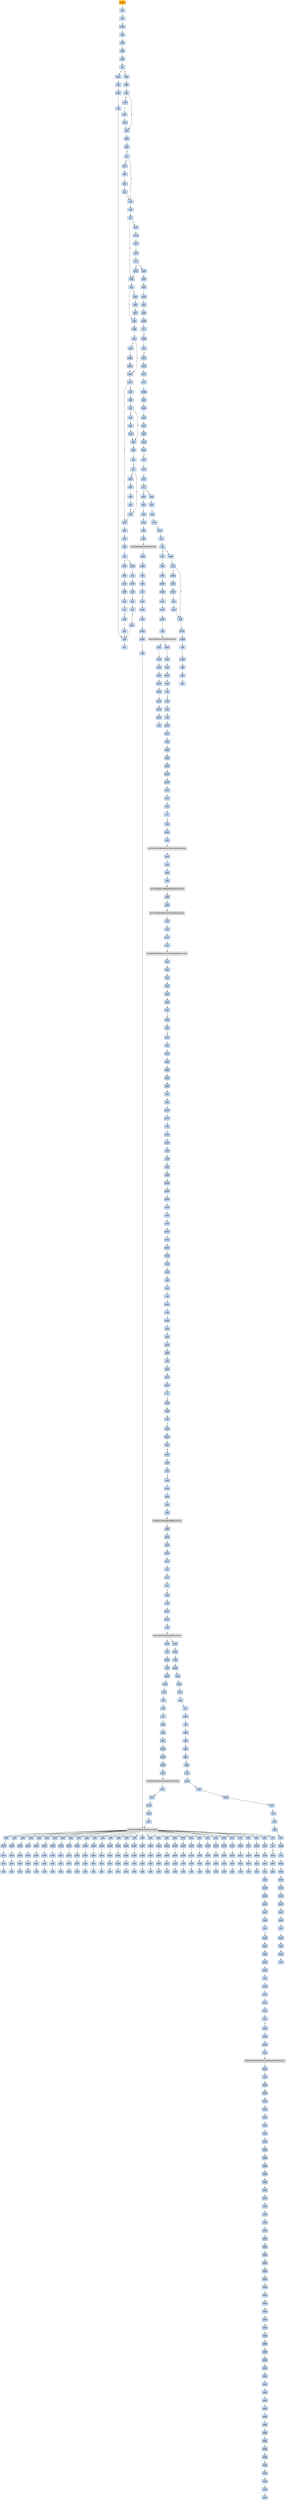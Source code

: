 strict digraph G {
	graph [bgcolor=transparent,
		name=G
	];
	node [color=lightsteelblue,
		fillcolor=lightsteelblue,
		shape=rectangle,
		style=filled
	];
	a0x00425570pusha_	[color=lightgrey,
		fillcolor=orange,
		label=pusha];
	a0x00425571movl_0x419000UINT32_esi	[label=movl];
	a0x00425570pusha_ -> a0x00425571movl_0x419000UINT32_esi	[color="#000000"];
	a0x00425576leal__98304esi__edi	[label=leal];
	a0x00425571movl_0x419000UINT32_esi -> a0x00425576leal__98304esi__edi	[color="#000000"];
	a0x0042557cpushl_edi	[label=pushl];
	a0x00425576leal__98304esi__edi -> a0x0042557cpushl_edi	[color="#000000"];
	a0x0042557djmp_0x0042558a	[label=jmp];
	a0x0042557cpushl_edi -> a0x0042557djmp_0x0042558a	[color="#000000"];
	a0x0042558amovl_esi__ebx	[label=movl];
	a0x0042557djmp_0x0042558a -> a0x0042558amovl_esi__ebx	[color="#000000"];
	a0x0042558csubl_0xfffffffcUINT8_esi	[label=subl];
	a0x0042558amovl_esi__ebx -> a0x0042558csubl_0xfffffffcUINT8_esi	[color="#000000"];
	a0x0042558fadcl_ebx_ebx	[label=adcl];
	a0x0042558csubl_0xfffffffcUINT8_esi -> a0x0042558fadcl_ebx_ebx	[color="#000000"];
	a0x00425591jb_0x00425580	[label=jb];
	a0x0042558fadcl_ebx_ebx -> a0x00425591jb_0x00425580	[color="#000000"];
	a0x00425580movb_esi__al	[label=movb];
	a0x00425591jb_0x00425580 -> a0x00425580movb_esi__al	[color="#000000",
		label=T];
	a0x00425593movl_0x1UINT32_eax	[label=movl];
	a0x00425591jb_0x00425580 -> a0x00425593movl_0x1UINT32_eax	[color="#000000",
		label=F];
	a0x00425582incl_esi	[label=incl];
	a0x00425580movb_esi__al -> a0x00425582incl_esi	[color="#000000"];
	a0x00425583movb_al_edi_	[label=movb];
	a0x00425582incl_esi -> a0x00425583movb_al_edi_	[color="#000000"];
	a0x00425585incl_edi	[label=incl];
	a0x00425583movb_al_edi_ -> a0x00425585incl_edi	[color="#000000"];
	a0x00425586addl_ebx_ebx	[label=addl];
	a0x00425585incl_edi -> a0x00425586addl_ebx_ebx	[color="#000000"];
	a0x00425588jne_0x00425591	[label=jne];
	a0x00425586addl_ebx_ebx -> a0x00425588jne_0x00425591	[color="#000000"];
	a0x00425598addl_ebx_ebx	[label=addl];
	a0x00425593movl_0x1UINT32_eax -> a0x00425598addl_ebx_ebx	[color="#000000"];
	a0x0042559ajne_0x004255a3	[label=jne];
	a0x00425598addl_ebx_ebx -> a0x0042559ajne_0x004255a3	[color="#000000"];
	a0x004255a3adcl_eax_eax	[label=adcl];
	a0x0042559ajne_0x004255a3 -> a0x004255a3adcl_eax_eax	[color="#000000",
		label=T];
	a0x0042559cmovl_esi__ebx	[label=movl];
	a0x0042559ajne_0x004255a3 -> a0x0042559cmovl_esi__ebx	[color="#000000",
		label=F];
	a0x004255a5addl_ebx_ebx	[label=addl];
	a0x004255a3adcl_eax_eax -> a0x004255a5addl_ebx_ebx	[color="#000000"];
	a0x004255a7jae_0x00425598	[label=jae];
	a0x004255a5addl_ebx_ebx -> a0x004255a7jae_0x00425598	[color="#000000"];
	a0x004255a9jne_0x004255b4	[label=jne];
	a0x004255a7jae_0x00425598 -> a0x004255a9jne_0x004255b4	[color="#000000",
		label=F];
	a0x004255b4xorl_ecx_ecx	[label=xorl];
	a0x004255a9jne_0x004255b4 -> a0x004255b4xorl_ecx_ecx	[color="#000000",
		label=T];
	a0x004255abmovl_esi__ebx	[label=movl];
	a0x004255a9jne_0x004255b4 -> a0x004255abmovl_esi__ebx	[color="#000000",
		label=F];
	a0x004255b6subl_0x3UINT8_eax	[label=subl];
	a0x004255b4xorl_ecx_ecx -> a0x004255b6subl_0x3UINT8_eax	[color="#000000"];
	a0x004255b9jb_0x004255c8	[label=jb];
	a0x004255b6subl_0x3UINT8_eax -> a0x004255b9jb_0x004255c8	[color="#000000"];
	a0x004255bbshll_0x8UINT8_eax	[label=shll];
	a0x004255b9jb_0x004255c8 -> a0x004255bbshll_0x8UINT8_eax	[color="#000000",
		label=F];
	a0x004255c8addl_ebx_ebx	[label=addl];
	a0x004255b9jb_0x004255c8 -> a0x004255c8addl_ebx_ebx	[color="#000000",
		label=T];
	a0x004255bemovb_esi__al	[label=movb];
	a0x004255bbshll_0x8UINT8_eax -> a0x004255bemovb_esi__al	[color="#000000"];
	a0x004255c0incl_esi	[label=incl];
	a0x004255bemovb_esi__al -> a0x004255c0incl_esi	[color="#000000"];
	a0x004255c1xorl_0xffffffffUINT8_eax	[label=xorl];
	a0x004255c0incl_esi -> a0x004255c1xorl_0xffffffffUINT8_eax	[color="#000000"];
	a0x004255c4je_0x0042563a	[label=je];
	a0x004255c1xorl_0xffffffffUINT8_eax -> a0x004255c4je_0x0042563a	[color="#000000"];
	a0x004255c6movl_eax_ebp	[label=movl];
	a0x004255c4je_0x0042563a -> a0x004255c6movl_eax_ebp	[color="#000000",
		label=F];
	a0x0042563apopl_esi	[label=popl];
	a0x004255c4je_0x0042563a -> a0x0042563apopl_esi	[color="#000000",
		label=T];
	a0x004255c6movl_eax_ebp -> a0x004255c8addl_ebx_ebx	[color="#000000"];
	a0x004255cajne_0x004255d3	[label=jne];
	a0x004255c8addl_ebx_ebx -> a0x004255cajne_0x004255d3	[color="#000000"];
	a0x004255d3adcl_ecx_ecx	[label=adcl];
	a0x004255cajne_0x004255d3 -> a0x004255d3adcl_ecx_ecx	[color="#000000",
		label=T];
	a0x004255ccmovl_esi__ebx	[label=movl];
	a0x004255cajne_0x004255d3 -> a0x004255ccmovl_esi__ebx	[color="#000000",
		label=F];
	a0x004255d5addl_ebx_ebx	[label=addl];
	a0x004255d3adcl_ecx_ecx -> a0x004255d5addl_ebx_ebx	[color="#000000"];
	a0x004255d7jne_0x004255e0	[label=jne];
	a0x004255d5addl_ebx_ebx -> a0x004255d7jne_0x004255e0	[color="#000000"];
	a0x004255d9movl_esi__ebx	[label=movl];
	a0x004255d7jne_0x004255e0 -> a0x004255d9movl_esi__ebx	[color="#000000",
		label=F];
	a0x004255e0adcl_ecx_ecx	[label=adcl];
	a0x004255d7jne_0x004255e0 -> a0x004255e0adcl_ecx_ecx	[color="#000000",
		label=T];
	a0x004255dbsubl_0xfffffffcUINT8_esi	[label=subl];
	a0x004255d9movl_esi__ebx -> a0x004255dbsubl_0xfffffffcUINT8_esi	[color="#000000"];
	a0x004255deadcl_ebx_ebx	[label=adcl];
	a0x004255dbsubl_0xfffffffcUINT8_esi -> a0x004255deadcl_ebx_ebx	[color="#000000"];
	a0x004255deadcl_ebx_ebx -> a0x004255e0adcl_ecx_ecx	[color="#000000"];
	a0x004255e2jne_0x00425604	[label=jne];
	a0x004255e0adcl_ecx_ecx -> a0x004255e2jne_0x00425604	[color="#000000"];
	a0x00425604cmpl_0xfffff300UINT32_ebp	[label=cmpl];
	a0x004255e2jne_0x00425604 -> a0x00425604cmpl_0xfffff300UINT32_ebp	[color="#000000",
		label=T];
	a0x004255e4incl_ecx	[label=incl];
	a0x004255e2jne_0x00425604 -> a0x004255e4incl_ecx	[color="#000000",
		label=F];
	a0x0042560aadcl_0x1UINT8_ecx	[label=adcl];
	a0x00425604cmpl_0xfffff300UINT32_ebp -> a0x0042560aadcl_0x1UINT8_ecx	[color="#000000"];
	a0x0042560dleal_ediebp__edx	[label=leal];
	a0x0042560aadcl_0x1UINT8_ecx -> a0x0042560dleal_ediebp__edx	[color="#000000"];
	a0x00425610cmpl_0xfffffffcUINT8_ebp	[label=cmpl];
	a0x0042560dleal_ediebp__edx -> a0x00425610cmpl_0xfffffffcUINT8_ebp	[color="#000000"];
	a0x00425613jbe_0x00425624	[label=jbe];
	a0x00425610cmpl_0xfffffffcUINT8_ebp -> a0x00425613jbe_0x00425624	[color="#000000"];
	a0x00425624movl_edx__eax	[label=movl];
	a0x00425613jbe_0x00425624 -> a0x00425624movl_edx__eax	[color="#000000",
		label=T];
	a0x00425615movb_edx__al	[label=movb];
	a0x00425613jbe_0x00425624 -> a0x00425615movb_edx__al	[color="#000000",
		label=F];
	a0x00425626addl_0x4UINT8_edx	[label=addl];
	a0x00425624movl_edx__eax -> a0x00425626addl_0x4UINT8_edx	[color="#000000"];
	a0x00425629movl_eax_edi_	[label=movl];
	a0x00425626addl_0x4UINT8_edx -> a0x00425629movl_eax_edi_	[color="#000000"];
	a0x0042562baddl_0x4UINT8_edi	[label=addl];
	a0x00425629movl_eax_edi_ -> a0x0042562baddl_0x4UINT8_edi	[color="#000000"];
	a0x0042562esubl_0x4UINT8_ecx	[label=subl];
	a0x0042562baddl_0x4UINT8_edi -> a0x0042562esubl_0x4UINT8_ecx	[color="#000000"];
	a0x00425631ja_0x00425624	[label=ja];
	a0x0042562esubl_0x4UINT8_ecx -> a0x00425631ja_0x00425624	[color="#000000"];
	a0x00425633addl_ecx_edi	[label=addl];
	a0x00425631ja_0x00425624 -> a0x00425633addl_ecx_edi	[color="#000000",
		label=F];
	a0x00425635jmp_0x00425586	[label=jmp];
	a0x00425633addl_ecx_edi -> a0x00425635jmp_0x00425586	[color="#000000"];
	a0x00425635jmp_0x00425586 -> a0x00425586addl_ebx_ebx	[color="#000000"];
	a0x004255e5addl_ebx_ebx	[label=addl];
	a0x004255e4incl_ecx -> a0x004255e5addl_ebx_ebx	[color="#000000"];
	a0x004255e7jne_0x004255f0	[label=jne];
	a0x004255e5addl_ebx_ebx -> a0x004255e7jne_0x004255f0	[color="#000000"];
	a0x004255f0adcl_ecx_ecx	[label=adcl];
	a0x004255e7jne_0x004255f0 -> a0x004255f0adcl_ecx_ecx	[color="#000000",
		label=T];
	a0x004255e9movl_esi__ebx	[label=movl];
	a0x004255e7jne_0x004255f0 -> a0x004255e9movl_esi__ebx	[color="#000000",
		label=F];
	a0x004255f2addl_ebx_ebx	[label=addl];
	a0x004255f0adcl_ecx_ecx -> a0x004255f2addl_ebx_ebx	[color="#000000"];
	a0x004255f4jae_0x004255e5	[label=jae];
	a0x004255f2addl_ebx_ebx -> a0x004255f4jae_0x004255e5	[color="#000000"];
	a0x004255f6jne_0x00425601	[label=jne];
	a0x004255f4jae_0x004255e5 -> a0x004255f6jne_0x00425601	[color="#000000",
		label=F];
	a0x00425601addl_0x2UINT8_ecx	[label=addl];
	a0x004255f6jne_0x00425601 -> a0x00425601addl_0x2UINT8_ecx	[color="#000000",
		label=T];
	a0x004255f8movl_esi__ebx	[label=movl];
	a0x004255f6jne_0x00425601 -> a0x004255f8movl_esi__ebx	[color="#000000",
		label=F];
	a0x00425601addl_0x2UINT8_ecx -> a0x00425604cmpl_0xfffff300UINT32_ebp	[color="#000000"];
	a0x004255cesubl_0xfffffffcUINT8_esi	[label=subl];
	a0x004255ccmovl_esi__ebx -> a0x004255cesubl_0xfffffffcUINT8_esi	[color="#000000"];
	a0x004255d1adcl_ebx_ebx	[label=adcl];
	a0x004255cesubl_0xfffffffcUINT8_esi -> a0x004255d1adcl_ebx_ebx	[color="#000000"];
	a0x004255d1adcl_ebx_ebx -> a0x004255d3adcl_ecx_ecx	[color="#000000"];
	a0x00425617incl_edx	[label=incl];
	a0x00425615movb_edx__al -> a0x00425617incl_edx	[color="#000000"];
	a0x00425618movb_al_edi_	[label=movb];
	a0x00425617incl_edx -> a0x00425618movb_al_edi_	[color="#000000"];
	a0x0042561aincl_edi	[label=incl];
	a0x00425618movb_al_edi_ -> a0x0042561aincl_edi	[color="#000000"];
	a0x0042561bdecl_ecx	[label=decl];
	a0x0042561aincl_edi -> a0x0042561bdecl_ecx	[color="#000000"];
	a0x0042561cjne_0x00425615	[label=jne];
	a0x0042561bdecl_ecx -> a0x0042561cjne_0x00425615	[color="#000000"];
	a0x0042561ejmp_0x00425586	[label=jmp];
	a0x0042561cjne_0x00425615 -> a0x0042561ejmp_0x00425586	[color="#000000",
		label=F];
	a0x0042561ejmp_0x00425586 -> a0x00425586addl_ebx_ebx	[color="#000000"];
	a0x004255adsubl_0xfffffffcUINT8_esi	[label=subl];
	a0x004255abmovl_esi__ebx -> a0x004255adsubl_0xfffffffcUINT8_esi	[color="#000000"];
	a0x004255b0adcl_ebx_ebx	[label=adcl];
	a0x004255adsubl_0xfffffffcUINT8_esi -> a0x004255b0adcl_ebx_ebx	[color="#000000"];
	a0x004255b2jae_0x00425598	[label=jae];
	a0x004255b0adcl_ebx_ebx -> a0x004255b2jae_0x00425598	[color="#000000"];
	a0x004255b2jae_0x00425598 -> a0x004255b4xorl_ecx_ecx	[color="#000000",
		label=F];
	a0x004255ebsubl_0xfffffffcUINT8_esi	[label=subl];
	a0x004255e9movl_esi__ebx -> a0x004255ebsubl_0xfffffffcUINT8_esi	[color="#000000"];
	a0x004255eeadcl_ebx_ebx	[label=adcl];
	a0x004255ebsubl_0xfffffffcUINT8_esi -> a0x004255eeadcl_ebx_ebx	[color="#000000"];
	a0x004255eeadcl_ebx_ebx -> a0x004255f0adcl_ecx_ecx	[color="#000000"];
	a0x004255fasubl_0xfffffffcUINT8_esi	[label=subl];
	a0x004255f8movl_esi__ebx -> a0x004255fasubl_0xfffffffcUINT8_esi	[color="#000000"];
	a0x004255fdadcl_ebx_ebx	[label=adcl];
	a0x004255fasubl_0xfffffffcUINT8_esi -> a0x004255fdadcl_ebx_ebx	[color="#000000"];
	a0x004255ffjae_0x004255e5	[label=jae];
	a0x004255fdadcl_ebx_ebx -> a0x004255ffjae_0x004255e5	[color="#000000"];
	a0x004255ffjae_0x004255e5 -> a0x00425601addl_0x2UINT8_ecx	[color="#000000",
		label=F];
	a0x0042559esubl_0xfffffffcUINT8_esi	[label=subl];
	a0x0042559cmovl_esi__ebx -> a0x0042559esubl_0xfffffffcUINT8_esi	[color="#000000"];
	a0x004255a1adcl_ebx_ebx	[label=adcl];
	a0x0042559esubl_0xfffffffcUINT8_esi -> a0x004255a1adcl_ebx_ebx	[color="#000000"];
	a0x004255a1adcl_ebx_ebx -> a0x004255a3adcl_eax_eax	[color="#000000"];
	a0x0042563bmovl_esi_edi	[label=movl];
	a0x0042563apopl_esi -> a0x0042563bmovl_esi_edi	[color="#000000"];
	a0x0042563dmovl_0x5a3UINT32_ecx	[label=movl];
	a0x0042563bmovl_esi_edi -> a0x0042563dmovl_0x5a3UINT32_ecx	[color="#000000"];
	a0x00425642movb_edi__al	[label=movb];
	a0x0042563dmovl_0x5a3UINT32_ecx -> a0x00425642movb_edi__al	[color="#000000"];
	a0x00425644incl_edi	[label=incl];
	a0x00425642movb_edi__al -> a0x00425644incl_edi	[color="#000000"];
	a0x00425645subb_0xffffffe8UINT8_al	[label=subb];
	a0x00425644incl_edi -> a0x00425645subb_0xffffffe8UINT8_al	[color="#000000"];
	a0x00425647cmpb_0x1UINT8_al	[label=cmpb];
	a0x00425645subb_0xffffffe8UINT8_al -> a0x00425647cmpb_0x1UINT8_al	[color="#000000"];
	a0x00425649ja_0x00425642	[label=ja];
	a0x00425647cmpb_0x1UINT8_al -> a0x00425649ja_0x00425642	[color="#000000"];
	a0x0042564bcmpb_0x5UINT8_edi_	[label=cmpb];
	a0x00425649ja_0x00425642 -> a0x0042564bcmpb_0x5UINT8_edi_	[color="#000000",
		label=F];
	a0x0042564ejne_0x00425642	[label=jne];
	a0x0042564bcmpb_0x5UINT8_edi_ -> a0x0042564ejne_0x00425642	[color="#000000"];
	a0x00425650movl_edi__eax	[label=movl];
	a0x0042564ejne_0x00425642 -> a0x00425650movl_edi__eax	[color="#000000",
		label=F];
	a0x00425652movb_0x4edi__bl	[label=movb];
	a0x00425650movl_edi__eax -> a0x00425652movb_0x4edi__bl	[color="#000000"];
	a0x00425655shrw_0x8UINT8_ax	[label=shrw];
	a0x00425652movb_0x4edi__bl -> a0x00425655shrw_0x8UINT8_ax	[color="#000000"];
	a0x00425659roll_0x10UINT8_eax	[label=roll];
	a0x00425655shrw_0x8UINT8_ax -> a0x00425659roll_0x10UINT8_eax	[color="#000000"];
	a0x0042565cxchgb_al_ah	[label=xchgb];
	a0x00425659roll_0x10UINT8_eax -> a0x0042565cxchgb_al_ah	[color="#000000"];
	a0x0042565esubl_edi_eax	[label=subl];
	a0x0042565cxchgb_al_ah -> a0x0042565esubl_edi_eax	[color="#000000"];
	a0x00425660subb_0xffffffe8UINT8_bl	[label=subb];
	a0x0042565esubl_edi_eax -> a0x00425660subb_0xffffffe8UINT8_bl	[color="#000000"];
	a0x00425663addl_esi_eax	[label=addl];
	a0x00425660subb_0xffffffe8UINT8_bl -> a0x00425663addl_esi_eax	[color="#000000"];
	a0x00425665movl_eax_edi_	[label=movl];
	a0x00425663addl_esi_eax -> a0x00425665movl_eax_edi_	[color="#000000"];
	a0x00425667addl_0x5UINT8_edi	[label=addl];
	a0x00425665movl_eax_edi_ -> a0x00425667addl_0x5UINT8_edi	[color="#000000"];
	a0x0042566amovb_bl_al	[label=movb];
	a0x00425667addl_0x5UINT8_edi -> a0x0042566amovb_bl_al	[color="#000000"];
	a0x0042566cloop_0x00425647	[label=loop];
	a0x0042566amovb_bl_al -> a0x0042566cloop_0x00425647	[color="#000000"];
	a0x0042566eleal_0x22000esi__edi	[label=leal];
	a0x0042566cloop_0x00425647 -> a0x0042566eleal_0x22000esi__edi	[color="#000000",
		label=F];
	a0x00425674movl_edi__eax	[label=movl];
	a0x0042566eleal_0x22000esi__edi -> a0x00425674movl_edi__eax	[color="#000000"];
	a0x00425676orl_eax_eax	[label=orl];
	a0x00425674movl_edi__eax -> a0x00425676orl_eax_eax	[color="#000000"];
	a0x00425678je_0x004256b6	[label=je];
	a0x00425676orl_eax_eax -> a0x00425678je_0x004256b6	[color="#000000"];
	a0x0042567amovl_0x4edi__ebx	[label=movl];
	a0x00425678je_0x004256b6 -> a0x0042567amovl_0x4edi__ebx	[color="#000000",
		label=F];
	a0x004256b6addl_0x4UINT8_edi	[label=addl];
	a0x00425678je_0x004256b6 -> a0x004256b6addl_0x4UINT8_edi	[color="#000000",
		label=T];
	a0x0042567dleal_0x25528eaxesi__eax	[label=leal];
	a0x0042567amovl_0x4edi__ebx -> a0x0042567dleal_0x25528eaxesi__eax	[color="#000000"];
	a0x00425684addl_esi_ebx	[label=addl];
	a0x0042567dleal_0x25528eaxesi__eax -> a0x00425684addl_esi_ebx	[color="#000000"];
	a0x00425686pushl_eax	[label=pushl];
	a0x00425684addl_esi_ebx -> a0x00425686pushl_eax	[color="#000000"];
	a0x00425687addl_0x8UINT8_edi	[label=addl];
	a0x00425686pushl_eax -> a0x00425687addl_0x8UINT8_edi	[color="#000000"];
	a0x0042568acall_0x255ccesi_	[label=call];
	a0x00425687addl_0x8UINT8_edi -> a0x0042568acall_0x255ccesi_	[color="#000000"];
	LOADLIBRARYA_KERNEL32_DLL	[color=lightgrey,
		fillcolor=lightgrey,
		label="LOADLIBRARYA-KERNEL32-DLL"];
	a0x0042568acall_0x255ccesi_ -> LOADLIBRARYA_KERNEL32_DLL	[color="#000000"];
	a0x00425690xchgl_eax_ebp	[label=xchgl];
	LOADLIBRARYA_KERNEL32_DLL -> a0x00425690xchgl_eax_ebp	[color="#000000"];
	a0x00425691movb_edi__al	[label=movb];
	a0x00425690xchgl_eax_ebp -> a0x00425691movb_edi__al	[color="#000000"];
	a0x00425693incl_edi	[label=incl];
	a0x00425691movb_edi__al -> a0x00425693incl_edi	[color="#000000"];
	a0x00425694orb_al_al	[label=orb];
	a0x00425693incl_edi -> a0x00425694orb_al_al	[color="#000000"];
	a0x00425696je_0x00425674	[label=je];
	a0x00425694orb_al_al -> a0x00425696je_0x00425674	[color="#000000"];
	a0x00425698movl_edi_ecx	[label=movl];
	a0x00425696je_0x00425674 -> a0x00425698movl_edi_ecx	[color="#000000",
		label=F];
	a0x0042569apushl_edi	[label=pushl];
	a0x00425698movl_edi_ecx -> a0x0042569apushl_edi	[color="#000000"];
	a0x0042569bdecl_eax	[label=decl];
	a0x0042569apushl_edi -> a0x0042569bdecl_eax	[color="#000000"];
	a0x0042569crepnz_scasb_es_edi__al	[label=repnz];
	a0x0042569bdecl_eax -> a0x0042569crepnz_scasb_es_edi__al	[color="#000000"];
	a0x0042569epushl_ebp	[label=pushl];
	a0x0042569crepnz_scasb_es_edi__al -> a0x0042569epushl_ebp	[color="#000000"];
	a0x0042569fcall_0x255d4esi_	[label=call];
	a0x0042569epushl_ebp -> a0x0042569fcall_0x255d4esi_	[color="#000000"];
	GETPROCADDRESS_KERNEL32_DLL	[color=lightgrey,
		fillcolor=lightgrey,
		label="GETPROCADDRESS-KERNEL32-DLL"];
	a0x0042569fcall_0x255d4esi_ -> GETPROCADDRESS_KERNEL32_DLL	[color="#000000"];
	a0x004256a5orl_eax_eax	[label=orl];
	GETPROCADDRESS_KERNEL32_DLL -> a0x004256a5orl_eax_eax	[color="#000000"];
	a0x0040739dxorl_0x41d348_eax	[label=xorl];
	GETPROCADDRESS_KERNEL32_DLL -> a0x0040739dxorl_0x41d348_eax	[color="#000000"];
	a0x004073b0xorl_0x41d348_eax	[label=xorl];
	GETPROCADDRESS_KERNEL32_DLL -> a0x004073b0xorl_0x41d348_eax	[color="#000000"];
	a0x004073c3xorl_0x41d348_eax	[label=xorl];
	GETPROCADDRESS_KERNEL32_DLL -> a0x004073c3xorl_0x41d348_eax	[color="#000000"];
	a0x004073d6xorl_0x41d348_eax	[label=xorl];
	GETPROCADDRESS_KERNEL32_DLL -> a0x004073d6xorl_0x41d348_eax	[color="#000000"];
	a0x004073e9xorl_0x41d348_eax	[label=xorl];
	GETPROCADDRESS_KERNEL32_DLL -> a0x004073e9xorl_0x41d348_eax	[color="#000000"];
	a0x004073fcxorl_0x41d348_eax	[label=xorl];
	GETPROCADDRESS_KERNEL32_DLL -> a0x004073fcxorl_0x41d348_eax	[color="#000000"];
	a0x0040740fxorl_0x41d348_eax	[label=xorl];
	GETPROCADDRESS_KERNEL32_DLL -> a0x0040740fxorl_0x41d348_eax	[color="#000000"];
	a0x00407422xorl_0x41d348_eax	[label=xorl];
	GETPROCADDRESS_KERNEL32_DLL -> a0x00407422xorl_0x41d348_eax	[color="#000000"];
	a0x00407435xorl_0x41d348_eax	[label=xorl];
	GETPROCADDRESS_KERNEL32_DLL -> a0x00407435xorl_0x41d348_eax	[color="#000000"];
	a0x00407448xorl_0x41d348_eax	[label=xorl];
	GETPROCADDRESS_KERNEL32_DLL -> a0x00407448xorl_0x41d348_eax	[color="#000000"];
	a0x0040745bxorl_0x41d348_eax	[label=xorl];
	GETPROCADDRESS_KERNEL32_DLL -> a0x0040745bxorl_0x41d348_eax	[color="#000000"];
	a0x0040746exorl_0x41d348_eax	[label=xorl];
	GETPROCADDRESS_KERNEL32_DLL -> a0x0040746exorl_0x41d348_eax	[color="#000000"];
	a0x00407481xorl_0x41d348_eax	[label=xorl];
	GETPROCADDRESS_KERNEL32_DLL -> a0x00407481xorl_0x41d348_eax	[color="#000000"];
	a0x00407494xorl_0x41d348_eax	[label=xorl];
	GETPROCADDRESS_KERNEL32_DLL -> a0x00407494xorl_0x41d348_eax	[color="#000000"];
	a0x004074a7xorl_0x41d348_eax	[label=xorl];
	GETPROCADDRESS_KERNEL32_DLL -> a0x004074a7xorl_0x41d348_eax	[color="#000000"];
	a0x004074baxorl_0x41d348_eax	[label=xorl];
	GETPROCADDRESS_KERNEL32_DLL -> a0x004074baxorl_0x41d348_eax	[color="#000000"];
	a0x004074cdxorl_0x41d348_eax	[label=xorl];
	GETPROCADDRESS_KERNEL32_DLL -> a0x004074cdxorl_0x41d348_eax	[color="#000000"];
	a0x004074e0xorl_0x41d348_eax	[label=xorl];
	GETPROCADDRESS_KERNEL32_DLL -> a0x004074e0xorl_0x41d348_eax	[color="#000000"];
	a0x004074f3xorl_0x41d348_eax	[label=xorl];
	GETPROCADDRESS_KERNEL32_DLL -> a0x004074f3xorl_0x41d348_eax	[color="#000000"];
	a0x00407506xorl_0x41d348_eax	[label=xorl];
	GETPROCADDRESS_KERNEL32_DLL -> a0x00407506xorl_0x41d348_eax	[color="#000000"];
	a0x00407519xorl_0x41d348_eax	[label=xorl];
	GETPROCADDRESS_KERNEL32_DLL -> a0x00407519xorl_0x41d348_eax	[color="#000000"];
	a0x0040752cxorl_0x41d348_eax	[label=xorl];
	GETPROCADDRESS_KERNEL32_DLL -> a0x0040752cxorl_0x41d348_eax	[color="#000000"];
	a0x0040753fxorl_0x41d348_eax	[label=xorl];
	GETPROCADDRESS_KERNEL32_DLL -> a0x0040753fxorl_0x41d348_eax	[color="#000000"];
	a0x00407552xorl_0x41d348_eax	[label=xorl];
	GETPROCADDRESS_KERNEL32_DLL -> a0x00407552xorl_0x41d348_eax	[color="#000000"];
	a0x00407565xorl_0x41d348_eax	[label=xorl];
	GETPROCADDRESS_KERNEL32_DLL -> a0x00407565xorl_0x41d348_eax	[color="#000000"];
	a0x00407578xorl_0x41d348_eax	[label=xorl];
	GETPROCADDRESS_KERNEL32_DLL -> a0x00407578xorl_0x41d348_eax	[color="#000000"];
	a0x0040758bxorl_0x41d348_eax	[label=xorl];
	GETPROCADDRESS_KERNEL32_DLL -> a0x0040758bxorl_0x41d348_eax	[color="#000000"];
	a0x0040759exorl_0x41d348_eax	[label=xorl];
	GETPROCADDRESS_KERNEL32_DLL -> a0x0040759exorl_0x41d348_eax	[color="#000000"];
	a0x004075b1xorl_0x41d348_eax	[label=xorl];
	GETPROCADDRESS_KERNEL32_DLL -> a0x004075b1xorl_0x41d348_eax	[color="#000000"];
	a0x004075c4xorl_0x41d348_eax	[label=xorl];
	GETPROCADDRESS_KERNEL32_DLL -> a0x004075c4xorl_0x41d348_eax	[color="#000000"];
	a0x004075d7xorl_0x41d348_eax	[label=xorl];
	GETPROCADDRESS_KERNEL32_DLL -> a0x004075d7xorl_0x41d348_eax	[color="#000000"];
	a0x004075eaxorl_0x41d348_eax	[label=xorl];
	GETPROCADDRESS_KERNEL32_DLL -> a0x004075eaxorl_0x41d348_eax	[color="#000000"];
	a0x004075fdxorl_0x41d348_eax	[label=xorl];
	GETPROCADDRESS_KERNEL32_DLL -> a0x004075fdxorl_0x41d348_eax	[color="#000000"];
	a0x004256a7je_0x004256b0	[label=je];
	a0x004256a5orl_eax_eax -> a0x004256a7je_0x004256b0	[color="#000000"];
	a0x004256a9movl_eax_ebx_	[label=movl];
	a0x004256a7je_0x004256b0 -> a0x004256a9movl_eax_ebx_	[color="#000000",
		label=F];
	a0x004256abaddl_0x4UINT8_ebx	[label=addl];
	a0x004256a9movl_eax_ebx_ -> a0x004256abaddl_0x4UINT8_ebx	[color="#000000"];
	a0x004256aejmp_0x00425691	[label=jmp];
	a0x004256abaddl_0x4UINT8_ebx -> a0x004256aejmp_0x00425691	[color="#000000"];
	a0x004256b9leal__4esi__ebx	[label=leal];
	a0x004256b6addl_0x4UINT8_edi -> a0x004256b9leal__4esi__ebx	[color="#000000"];
	a0x004256bcxorl_eax_eax	[label=xorl];
	a0x004256b9leal__4esi__ebx -> a0x004256bcxorl_eax_eax	[color="#000000"];
	a0x004256bemovb_edi__al	[label=movb];
	a0x004256bcxorl_eax_eax -> a0x004256bemovb_edi__al	[color="#000000"];
	a0x004256c0incl_edi	[label=incl];
	a0x004256bemovb_edi__al -> a0x004256c0incl_edi	[color="#000000"];
	a0x004256c1orl_eax_eax	[label=orl];
	a0x004256c0incl_edi -> a0x004256c1orl_eax_eax	[color="#000000"];
	a0x004256c3je_0x004256e7	[label=je];
	a0x004256c1orl_eax_eax -> a0x004256c3je_0x004256e7	[color="#000000"];
	a0x004256c5cmpb_0xffffffefUINT8_al	[label=cmpb];
	a0x004256c3je_0x004256e7 -> a0x004256c5cmpb_0xffffffefUINT8_al	[color="#000000",
		label=F];
	a0x004256e7movl_0x255d8esi__ebp	[label=movl];
	a0x004256c3je_0x004256e7 -> a0x004256e7movl_0x255d8esi__ebp	[color="#000000",
		label=T];
	a0x004256c7ja_0x004256da	[label=ja];
	a0x004256c5cmpb_0xffffffefUINT8_al -> a0x004256c7ja_0x004256da	[color="#000000"];
	a0x004256c9addl_eax_ebx	[label=addl];
	a0x004256c7ja_0x004256da -> a0x004256c9addl_eax_ebx	[color="#000000",
		label=F];
	a0x004256daandb_0xfUINT8_al	[label=andb];
	a0x004256c7ja_0x004256da -> a0x004256daandb_0xfUINT8_al	[color="#000000",
		label=T];
	a0x004256cbmovl_ebx__eax	[label=movl];
	a0x004256c9addl_eax_ebx -> a0x004256cbmovl_ebx__eax	[color="#000000"];
	a0x004256cdxchgb_al_ah	[label=xchgb];
	a0x004256cbmovl_ebx__eax -> a0x004256cdxchgb_al_ah	[color="#000000"];
	a0x004256cfroll_0x10UINT8_eax	[label=roll];
	a0x004256cdxchgb_al_ah -> a0x004256cfroll_0x10UINT8_eax	[color="#000000"];
	a0x004256d2xchgb_al_ah	[label=xchgb];
	a0x004256cfroll_0x10UINT8_eax -> a0x004256d2xchgb_al_ah	[color="#000000"];
	a0x004256d4addl_esi_eax	[label=addl];
	a0x004256d2xchgb_al_ah -> a0x004256d4addl_esi_eax	[color="#000000"];
	a0x004256d6movl_eax_ebx_	[label=movl];
	a0x004256d4addl_esi_eax -> a0x004256d6movl_eax_ebx_	[color="#000000"];
	a0x004256d8jmp_0x004256bc	[label=jmp];
	a0x004256d6movl_eax_ebx_ -> a0x004256d8jmp_0x004256bc	[color="#000000"];
	a0x004256dcshll_0x10UINT8_eax	[label=shll];
	a0x004256daandb_0xfUINT8_al -> a0x004256dcshll_0x10UINT8_eax	[color="#000000"];
	a0x004256dfmovw_edi__ax	[label=movw];
	a0x004256dcshll_0x10UINT8_eax -> a0x004256dfmovw_edi__ax	[color="#000000"];
	a0x004256e2addl_0x2UINT8_edi	[label=addl];
	a0x004256dfmovw_edi__ax -> a0x004256e2addl_0x2UINT8_edi	[color="#000000"];
	a0x004256e5jmp_0x004256c9	[label=jmp];
	a0x004256e2addl_0x2UINT8_edi -> a0x004256e5jmp_0x004256c9	[color="#000000"];
	a0x004256e5jmp_0x004256c9 -> a0x004256c9addl_eax_ebx	[color="#000000"];
	a0x004256edleal__4096esi__edi	[label=leal];
	a0x004256e7movl_0x255d8esi__ebp -> a0x004256edleal__4096esi__edi	[color="#000000"];
	a0x004256f3movl_0x1000UINT32_ebx	[label=movl];
	a0x004256edleal__4096esi__edi -> a0x004256f3movl_0x1000UINT32_ebx	[color="#000000"];
	a0x004256f8pushl_eax	[label=pushl];
	a0x004256f3movl_0x1000UINT32_ebx -> a0x004256f8pushl_eax	[color="#000000"];
	a0x004256f9pushl_esp	[label=pushl];
	a0x004256f8pushl_eax -> a0x004256f9pushl_esp	[color="#000000"];
	a0x004256fapushl_0x4UINT8	[label=pushl];
	a0x004256f9pushl_esp -> a0x004256fapushl_0x4UINT8	[color="#000000"];
	a0x004256fcpushl_ebx	[label=pushl];
	a0x004256fapushl_0x4UINT8 -> a0x004256fcpushl_ebx	[color="#000000"];
	a0x004256fdpushl_edi	[label=pushl];
	a0x004256fcpushl_ebx -> a0x004256fdpushl_edi	[color="#000000"];
	a0x004256fecall_ebp	[label=call];
	a0x004256fdpushl_edi -> a0x004256fecall_ebp	[color="#000000"];
	VIRTUALPROTECT_KERNEL32_DLL	[color=lightgrey,
		fillcolor=lightgrey,
		label="VIRTUALPROTECT-KERNEL32-DLL"];
	a0x004256fecall_ebp -> VIRTUALPROTECT_KERNEL32_DLL	[color="#000000"];
	a0x00425700leal_0x20fedi__eax	[label=leal];
	VIRTUALPROTECT_KERNEL32_DLL -> a0x00425700leal_0x20fedi__eax	[color="#000000"];
	a0x00425715popl_eax	[label=popl];
	VIRTUALPROTECT_KERNEL32_DLL -> a0x00425715popl_eax	[color="#000000"];
	a0x00425706andb_0x7fUINT8_eax_	[label=andb];
	a0x00425700leal_0x20fedi__eax -> a0x00425706andb_0x7fUINT8_eax_	[color="#000000"];
	a0x00425709andb_0x7fUINT8_0x28eax_	[label=andb];
	a0x00425706andb_0x7fUINT8_eax_ -> a0x00425709andb_0x7fUINT8_0x28eax_	[color="#000000"];
	a0x0042570dpopl_eax	[label=popl];
	a0x00425709andb_0x7fUINT8_0x28eax_ -> a0x0042570dpopl_eax	[color="#000000"];
	a0x0042570epushl_eax	[label=pushl];
	a0x0042570dpopl_eax -> a0x0042570epushl_eax	[color="#000000"];
	a0x0042570fpushl_esp	[label=pushl];
	a0x0042570epushl_eax -> a0x0042570fpushl_esp	[color="#000000"];
	a0x00425710pushl_eax	[label=pushl];
	a0x0042570fpushl_esp -> a0x00425710pushl_eax	[color="#000000"];
	a0x00425711pushl_ebx	[label=pushl];
	a0x00425710pushl_eax -> a0x00425711pushl_ebx	[color="#000000"];
	a0x00425712pushl_edi	[label=pushl];
	a0x00425711pushl_ebx -> a0x00425712pushl_edi	[color="#000000"];
	a0x00425713call_ebp	[label=call];
	a0x00425712pushl_edi -> a0x00425713call_ebp	[color="#000000"];
	a0x00425716popa_	[label=popa];
	a0x00425715popl_eax -> a0x00425716popa_	[color="#000000"];
	a0x00425717leal__128esp__eax	[label=leal];
	a0x00425716popa_ -> a0x00425717leal__128esp__eax	[color="#000000"];
	a0x0042571bpushl_0x0UINT8	[label=pushl];
	a0x00425717leal__128esp__eax -> a0x0042571bpushl_0x0UINT8	[color="#000000"];
	a0x0042571dcmpl_eax_esp	[label=cmpl];
	a0x0042571bpushl_0x0UINT8 -> a0x0042571dcmpl_eax_esp	[color="#000000"];
	a0x0042571fjne_0x0042571b	[label=jne];
	a0x0042571dcmpl_eax_esp -> a0x0042571fjne_0x0042571b	[color="#000000"];
	a0x00425721subl_0xffffff80UINT8_esp	[label=subl];
	a0x0042571fjne_0x0042571b -> a0x00425721subl_0xffffff80UINT8_esp	[color="#000000",
		label=F];
	a0x00425724jmp_0x00404002	[label=jmp];
	a0x00425721subl_0xffffff80UINT8_esp -> a0x00425724jmp_0x00404002	[color="#000000"];
	a0x00404002call_0x40a529	[label=call];
	a0x00425724jmp_0x00404002 -> a0x00404002call_0x40a529	[color="#000000"];
	a0x0040a529pushl_ebp	[label=pushl];
	a0x00404002call_0x40a529 -> a0x0040a529pushl_ebp	[color="#000000"];
	a0x0040a52amovl_esp_ebp	[label=movl];
	a0x0040a529pushl_ebp -> a0x0040a52amovl_esp_ebp	[color="#000000"];
	a0x0040a52csubl_0x14UINT8_esp	[label=subl];
	a0x0040a52amovl_esp_ebp -> a0x0040a52csubl_0x14UINT8_esp	[color="#000000"];
	a0x0040a52fandl_0x0UINT8__12ebp_	[label=andl];
	a0x0040a52csubl_0x14UINT8_esp -> a0x0040a52fandl_0x0UINT8__12ebp_	[color="#000000"];
	a0x0040a533andl_0x0UINT8__8ebp_	[label=andl];
	a0x0040a52fandl_0x0UINT8__12ebp_ -> a0x0040a533andl_0x0UINT8__8ebp_	[color="#000000"];
	a0x0040a537movl_0x41d348_eax	[label=movl];
	a0x0040a533andl_0x0UINT8__8ebp_ -> a0x0040a537movl_0x41d348_eax	[color="#000000"];
	a0x0040a53cpushl_esi	[label=pushl];
	a0x0040a537movl_0x41d348_eax -> a0x0040a53cpushl_esi	[color="#000000"];
	a0x0040a53dpushl_edi	[label=pushl];
	a0x0040a53cpushl_esi -> a0x0040a53dpushl_edi	[color="#000000"];
	a0x0040a53emovl_0xbb40e64eUINT32_edi	[label=movl];
	a0x0040a53dpushl_edi -> a0x0040a53emovl_0xbb40e64eUINT32_edi	[color="#000000"];
	a0x0040a543movl_0xffff0000UINT32_esi	[label=movl];
	a0x0040a53emovl_0xbb40e64eUINT32_edi -> a0x0040a543movl_0xffff0000UINT32_esi	[color="#000000"];
	a0x0040a548cmpl_edi_eax	[label=cmpl];
	a0x0040a543movl_0xffff0000UINT32_esi -> a0x0040a548cmpl_edi_eax	[color="#000000"];
	a0x0040a54aje_0x40a559	[label=je];
	a0x0040a548cmpl_edi_eax -> a0x0040a54aje_0x40a559	[color="#000000"];
	a0x0040a559leal__12ebp__eax	[label=leal];
	a0x0040a54aje_0x40a559 -> a0x0040a559leal__12ebp__eax	[color="#000000",
		label=T];
	a0x0040a55cpushl_eax	[label=pushl];
	a0x0040a559leal__12ebp__eax -> a0x0040a55cpushl_eax	[color="#000000"];
	a0x0040a55dcall_0x411148	[label=call];
	a0x0040a55cpushl_eax -> a0x0040a55dcall_0x411148	[color="#000000"];
	GETSYSTEMTIMEASFILETIME_KERNEL32_DLL	[color=lightgrey,
		fillcolor=lightgrey,
		label="GETSYSTEMTIMEASFILETIME-KERNEL32-DLL"];
	a0x0040a55dcall_0x411148 -> GETSYSTEMTIMEASFILETIME_KERNEL32_DLL	[color="#000000"];
	a0x0040a563movl__8ebp__eax	[label=movl];
	GETSYSTEMTIMEASFILETIME_KERNEL32_DLL -> a0x0040a563movl__8ebp__eax	[color="#000000"];
	a0x0040a566xorl__12ebp__eax	[label=xorl];
	a0x0040a563movl__8ebp__eax -> a0x0040a566xorl__12ebp__eax	[color="#000000"];
	a0x0040a569movl_eax__4ebp_	[label=movl];
	a0x0040a566xorl__12ebp__eax -> a0x0040a569movl_eax__4ebp_	[color="#000000"];
	a0x0040a56ccall_0x411130	[label=call];
	a0x0040a569movl_eax__4ebp_ -> a0x0040a56ccall_0x411130	[color="#000000"];
	GETCURRENTTHREADID_KERNEL32_DLL	[color=lightgrey,
		fillcolor=lightgrey,
		label="GETCURRENTTHREADID-KERNEL32-DLL"];
	a0x0040a56ccall_0x411130 -> GETCURRENTTHREADID_KERNEL32_DLL	[color="#000000"];
	a0x0040a572xorl_eax__4ebp_	[label=xorl];
	GETCURRENTTHREADID_KERNEL32_DLL -> a0x0040a572xorl_eax__4ebp_	[color="#000000"];
	a0x0040a575call_0x411144	[label=call];
	a0x0040a572xorl_eax__4ebp_ -> a0x0040a575call_0x411144	[color="#000000"];
	GETCURRENTPROCESSID_KERNEL32_DLL	[color=lightgrey,
		fillcolor=lightgrey,
		label="GETCURRENTPROCESSID-KERNEL32-DLL"];
	a0x0040a575call_0x411144 -> GETCURRENTPROCESSID_KERNEL32_DLL	[color="#000000"];
	a0x0040a57bxorl_eax__4ebp_	[label=xorl];
	GETCURRENTPROCESSID_KERNEL32_DLL -> a0x0040a57bxorl_eax__4ebp_	[color="#000000"];
	a0x0040a57eleal__20ebp__eax	[label=leal];
	a0x0040a57bxorl_eax__4ebp_ -> a0x0040a57eleal__20ebp__eax	[color="#000000"];
	a0x0040a581pushl_eax	[label=pushl];
	a0x0040a57eleal__20ebp__eax -> a0x0040a581pushl_eax	[color="#000000"];
	a0x0040a582call_0x411140	[label=call];
	a0x0040a581pushl_eax -> a0x0040a582call_0x411140	[color="#000000"];
	QUERYPERFORMANCECOUNTER_KERNEL32_DLL	[color=lightgrey,
		fillcolor=lightgrey,
		label="QUERYPERFORMANCECOUNTER-KERNEL32-DLL"];
	a0x0040a582call_0x411140 -> QUERYPERFORMANCECOUNTER_KERNEL32_DLL	[color="#000000"];
	a0x0040a588movl__16ebp__ecx	[label=movl];
	QUERYPERFORMANCECOUNTER_KERNEL32_DLL -> a0x0040a588movl__16ebp__ecx	[color="#000000"];
	a0x0040a58bleal__4ebp__eax	[label=leal];
	a0x0040a588movl__16ebp__ecx -> a0x0040a58bleal__4ebp__eax	[color="#000000"];
	a0x0040a58exorl__20ebp__ecx	[label=xorl];
	a0x0040a58bleal__4ebp__eax -> a0x0040a58exorl__20ebp__ecx	[color="#000000"];
	a0x0040a591xorl__4ebp__ecx	[label=xorl];
	a0x0040a58exorl__20ebp__ecx -> a0x0040a591xorl__4ebp__ecx	[color="#000000"];
	a0x0040a594xorl_eax_ecx	[label=xorl];
	a0x0040a591xorl__4ebp__ecx -> a0x0040a594xorl_eax_ecx	[color="#000000"];
	a0x0040a596cmpl_edi_ecx	[label=cmpl];
	a0x0040a594xorl_eax_ecx -> a0x0040a596cmpl_edi_ecx	[color="#000000"];
	a0x0040a598jne_0x40a5a1	[label=jne];
	a0x0040a596cmpl_edi_ecx -> a0x0040a598jne_0x40a5a1	[color="#000000"];
	a0x0040a5a1testl_ecx_esi	[label=testl];
	a0x0040a598jne_0x40a5a1 -> a0x0040a5a1testl_ecx_esi	[color="#000000",
		label=T];
	a0x0040a5a3jne_0x40a5b1	[label=jne];
	a0x0040a5a1testl_ecx_esi -> a0x0040a5a3jne_0x40a5b1	[color="#000000"];
	a0x0040a5b1movl_ecx_0x41d348	[label=movl];
	a0x0040a5a3jne_0x40a5b1 -> a0x0040a5b1movl_ecx_0x41d348	[color="#000000",
		label=T];
	a0x0040a5b7notl_ecx	[label=notl];
	a0x0040a5b1movl_ecx_0x41d348 -> a0x0040a5b7notl_ecx	[color="#000000"];
	a0x0040a5b9movl_ecx_0x41d34c	[label=movl];
	a0x0040a5b7notl_ecx -> a0x0040a5b9movl_ecx_0x41d34c	[color="#000000"];
	a0x0040a5bfpopl_edi	[label=popl];
	a0x0040a5b9movl_ecx_0x41d34c -> a0x0040a5bfpopl_edi	[color="#000000"];
	a0x0040a5c0popl_esi	[label=popl];
	a0x0040a5bfpopl_edi -> a0x0040a5c0popl_esi	[color="#000000"];
	a0x0040a5c1movl_ebp_esp	[label=movl];
	a0x0040a5c0popl_esi -> a0x0040a5c1movl_ebp_esp	[color="#000000"];
	a0x0040a5c3popl_ebp	[label=popl];
	a0x0040a5c1movl_ebp_esp -> a0x0040a5c3popl_ebp	[color="#000000"];
	a0x0040a5c4ret	[label=ret];
	a0x0040a5c3popl_ebp -> a0x0040a5c4ret	[color="#000000"];
	a0x00404007jmp_0x403e87	[label=jmp];
	a0x0040a5c4ret -> a0x00404007jmp_0x403e87	[color="#000000"];
	a0x00403e87pushl_0x14UINT8	[label=pushl];
	a0x00404007jmp_0x403e87 -> a0x00403e87pushl_0x14UINT8	[color="#000000"];
	a0x00403e89pushl_0x41b8c8UINT32	[label=pushl];
	a0x00403e87pushl_0x14UINT8 -> a0x00403e89pushl_0x41b8c8UINT32	[color="#000000"];
	a0x00403e8ecall_0x404d40	[label=call];
	a0x00403e89pushl_0x41b8c8UINT32 -> a0x00403e8ecall_0x404d40	[color="#000000"];
	a0x00404d40pushl_0x404da0UINT32	[label=pushl];
	a0x00403e8ecall_0x404d40 -> a0x00404d40pushl_0x404da0UINT32	[color="#000000"];
	a0x00404d45pushl_fs_0	[label=pushl];
	a0x00404d40pushl_0x404da0UINT32 -> a0x00404d45pushl_fs_0	[color="#000000"];
	a0x00404d4cmovl_0x10esp__eax	[label=movl];
	a0x00404d45pushl_fs_0 -> a0x00404d4cmovl_0x10esp__eax	[color="#000000"];
	a0x00404d50movl_ebp_0x10esp_	[label=movl];
	a0x00404d4cmovl_0x10esp__eax -> a0x00404d50movl_ebp_0x10esp_	[color="#000000"];
	a0x00404d54leal_0x10esp__ebp	[label=leal];
	a0x00404d50movl_ebp_0x10esp_ -> a0x00404d54leal_0x10esp__ebp	[color="#000000"];
	a0x00404d58subl_eax_esp	[label=subl];
	a0x00404d54leal_0x10esp__ebp -> a0x00404d58subl_eax_esp	[color="#000000"];
	a0x00404d5apushl_ebx	[label=pushl];
	a0x00404d58subl_eax_esp -> a0x00404d5apushl_ebx	[color="#000000"];
	a0x00404d5bpushl_esi	[label=pushl];
	a0x00404d5apushl_ebx -> a0x00404d5bpushl_esi	[color="#000000"];
	a0x00404d5cpushl_edi	[label=pushl];
	a0x00404d5bpushl_esi -> a0x00404d5cpushl_edi	[color="#000000"];
	a0x00404d5dmovl_0x41d348_eax	[label=movl];
	a0x00404d5cpushl_edi -> a0x00404d5dmovl_0x41d348_eax	[color="#000000"];
	a0x00404d62xorl_eax__4ebp_	[label=xorl];
	a0x00404d5dmovl_0x41d348_eax -> a0x00404d62xorl_eax__4ebp_	[color="#000000"];
	a0x00404d65xorl_ebp_eax	[label=xorl];
	a0x00404d62xorl_eax__4ebp_ -> a0x00404d65xorl_ebp_eax	[color="#000000"];
	a0x00404d67pushl_eax	[label=pushl];
	a0x00404d65xorl_ebp_eax -> a0x00404d67pushl_eax	[color="#000000"];
	a0x00404d68movl_esp__24ebp_	[label=movl];
	a0x00404d67pushl_eax -> a0x00404d68movl_esp__24ebp_	[color="#000000"];
	a0x00404d6bpushl__8ebp_	[label=pushl];
	a0x00404d68movl_esp__24ebp_ -> a0x00404d6bpushl__8ebp_	[color="#000000"];
	a0x00404d6emovl__4ebp__eax	[label=movl];
	a0x00404d6bpushl__8ebp_ -> a0x00404d6emovl__4ebp__eax	[color="#000000"];
	a0x00404d71movl_0xfffffffeUINT32__4ebp_	[label=movl];
	a0x00404d6emovl__4ebp__eax -> a0x00404d71movl_0xfffffffeUINT32__4ebp_	[color="#000000"];
	a0x00404d78movl_eax__8ebp_	[label=movl];
	a0x00404d71movl_0xfffffffeUINT32__4ebp_ -> a0x00404d78movl_eax__8ebp_	[color="#000000"];
	a0x00404d7bleal__16ebp__eax	[label=leal];
	a0x00404d78movl_eax__8ebp_ -> a0x00404d7bleal__16ebp__eax	[color="#000000"];
	a0x00404d7emovl_eax_fs_0	[label=movl];
	a0x00404d7bleal__16ebp__eax -> a0x00404d7emovl_eax_fs_0	[color="#000000"];
	a0x00404d84ret	[label=ret];
	a0x00404d7emovl_eax_fs_0 -> a0x00404d84ret	[color="#000000"];
	a0x00403e93pushl_0x1UINT8	[label=pushl];
	a0x00404d84ret -> a0x00403e93pushl_0x1UINT8	[color="#000000"];
	a0x00403e95call_0x40a4dc	[label=call];
	a0x00403e93pushl_0x1UINT8 -> a0x00403e95call_0x40a4dc	[color="#000000"];
	a0x0040a4dcpushl_ebp	[label=pushl];
	a0x00403e95call_0x40a4dc -> a0x0040a4dcpushl_ebp	[color="#000000"];
	a0x0040a4ddmovl_esp_ebp	[label=movl];
	a0x0040a4dcpushl_ebp -> a0x0040a4ddmovl_esp_ebp	[color="#000000"];
	a0x0040a4dfmovl_0x8ebp__eax	[label=movl];
	a0x0040a4ddmovl_esp_ebp -> a0x0040a4dfmovl_0x8ebp__eax	[color="#000000"];
	a0x0040a4e2movl_eax_0x41e558	[label=movl];
	a0x0040a4dfmovl_0x8ebp__eax -> a0x0040a4e2movl_eax_0x41e558	[color="#000000"];
	a0x0040a4e7popl_ebp	[label=popl];
	a0x0040a4e2movl_eax_0x41e558 -> a0x0040a4e7popl_ebp	[color="#000000"];
	a0x0040a4e8ret	[label=ret];
	a0x0040a4e7popl_ebp -> a0x0040a4e8ret	[color="#000000"];
	a0x00403e9apopl_ecx	[label=popl];
	a0x0040a4e8ret -> a0x00403e9apopl_ecx	[color="#000000"];
	a0x00403e9bmovl_0x5a4dUINT32_eax	[label=movl];
	a0x00403e9apopl_ecx -> a0x00403e9bmovl_0x5a4dUINT32_eax	[color="#000000"];
	a0x00403ea0cmpw_ax_0x400000	[label=cmpw];
	a0x00403e9bmovl_0x5a4dUINT32_eax -> a0x00403ea0cmpw_ax_0x400000	[color="#000000"];
	a0x00403ea7je_0x403ead	[label=je];
	a0x00403ea0cmpw_ax_0x400000 -> a0x00403ea7je_0x403ead	[color="#000000"];
	a0x00403eadmovl_0x40003c_eax	[label=movl];
	a0x00403ea7je_0x403ead -> a0x00403eadmovl_0x40003c_eax	[color="#000000",
		label=T];
	a0x00403eb2cmpl_0x4550UINT32_0x400000eax_	[label=cmpl];
	a0x00403eadmovl_0x40003c_eax -> a0x00403eb2cmpl_0x4550UINT32_0x400000eax_	[color="#000000"];
	a0x00403ebcjne_0x403ea9	[label=jne];
	a0x00403eb2cmpl_0x4550UINT32_0x400000eax_ -> a0x00403ebcjne_0x403ea9	[color="#000000"];
	a0x00403ebemovl_0x10bUINT32_ecx	[label=movl];
	a0x00403ebcjne_0x403ea9 -> a0x00403ebemovl_0x10bUINT32_ecx	[color="#000000",
		label=F];
	a0x00403ec3cmpw_cx_0x400018eax_	[label=cmpw];
	a0x00403ebemovl_0x10bUINT32_ecx -> a0x00403ec3cmpw_cx_0x400018eax_	[color="#000000"];
	a0x00403ecajne_0x403ea9	[label=jne];
	a0x00403ec3cmpw_cx_0x400018eax_ -> a0x00403ecajne_0x403ea9	[color="#000000"];
	a0x00403eccxorl_ebx_ebx	[label=xorl];
	a0x00403ecajne_0x403ea9 -> a0x00403eccxorl_ebx_ebx	[color="#000000",
		label=F];
	a0x00403ececmpl_0xeUINT8_0x400074eax_	[label=cmpl];
	a0x00403eccxorl_ebx_ebx -> a0x00403ececmpl_0xeUINT8_0x400074eax_	[color="#000000"];
	a0x00403ed5jbe_0x403ee0	[label=jbe];
	a0x00403ececmpl_0xeUINT8_0x400074eax_ -> a0x00403ed5jbe_0x403ee0	[color="#000000"];
	a0x00403ed7cmpl_ebx_0x4000e8eax_	[label=cmpl];
	a0x00403ed5jbe_0x403ee0 -> a0x00403ed7cmpl_ebx_0x4000e8eax_	[color="#000000",
		label=F];
	a0x00403eddsetne_bl	[label=setne];
	a0x00403ed7cmpl_ebx_0x4000e8eax_ -> a0x00403eddsetne_bl	[color="#000000"];
	a0x00403ee0movl_ebx__28ebp_	[label=movl];
	a0x00403eddsetne_bl -> a0x00403ee0movl_ebx__28ebp_	[color="#000000"];
	a0x00403ee3call_0x40789f	[label=call];
	a0x00403ee0movl_ebx__28ebp_ -> a0x00403ee3call_0x40789f	[color="#000000"];
	a0x0040789fcall_0x41111c	[label=call];
	a0x00403ee3call_0x40789f -> a0x0040789fcall_0x41111c	[color="#000000"];
	GETPROCESSHEAP_KERNEL32_DLL	[color=lightgrey,
		fillcolor=lightgrey,
		label="GETPROCESSHEAP-KERNEL32-DLL"];
	a0x0040789fcall_0x41111c -> GETPROCESSHEAP_KERNEL32_DLL	[color="#000000"];
	a0x004078a5xorl_ecx_ecx	[label=xorl];
	GETPROCESSHEAP_KERNEL32_DLL -> a0x004078a5xorl_ecx_ecx	[color="#000000"];
	a0x004078a7movl_eax_0x41eb90	[label=movl];
	a0x004078a5xorl_ecx_ecx -> a0x004078a7movl_eax_0x41eb90	[color="#000000"];
	a0x004078actestl_eax_eax	[label=testl];
	a0x004078a7movl_eax_0x41eb90 -> a0x004078actestl_eax_eax	[color="#000000"];
	a0x004078aesetne_cl	[label=setne];
	a0x004078actestl_eax_eax -> a0x004078aesetne_cl	[color="#000000"];
	a0x004078b1movl_ecx_eax	[label=movl];
	a0x004078aesetne_cl -> a0x004078b1movl_ecx_eax	[color="#000000"];
	a0x004078b3ret	[label=ret];
	a0x004078b1movl_ecx_eax -> a0x004078b3ret	[color="#000000"];
	a0x00403ee8testl_eax_eax	[label=testl];
	a0x004078b3ret -> a0x00403ee8testl_eax_eax	[color="#000000"];
	a0x00403eeajne_0x403ef4	[label=jne];
	a0x00403ee8testl_eax_eax -> a0x00403eeajne_0x403ef4	[color="#000000"];
	a0x00403ef4call_0x408885	[label=call];
	a0x00403eeajne_0x403ef4 -> a0x00403ef4call_0x408885	[color="#000000",
		label=T];
	a0x00408885call_0x403196	[label=call];
	a0x00403ef4call_0x408885 -> a0x00408885call_0x403196	[color="#000000"];
	a0x00403196pushl_esi	[label=pushl];
	a0x00408885call_0x403196 -> a0x00403196pushl_esi	[color="#000000"];
	a0x00403197pushl_0x0UINT8	[label=pushl];
	a0x00403196pushl_esi -> a0x00403197pushl_0x0UINT8	[color="#000000"];
	a0x00403199call_0x4110a0	[label=call];
	a0x00403197pushl_0x0UINT8 -> a0x00403199call_0x4110a0	[color="#000000"];
	ENCODEPOINTER_KERNEL32_DLL	[color=lightgrey,
		fillcolor=lightgrey,
		label="ENCODEPOINTER-KERNEL32-DLL"];
	a0x00403199call_0x4110a0 -> ENCODEPOINTER_KERNEL32_DLL	[color="#000000"];
	a0x0040319fmovl_eax_esi	[label=movl];
	ENCODEPOINTER_KERNEL32_DLL -> a0x0040319fmovl_eax_esi	[color="#000000"];
	a0x00408fcfmovl_eax_0x41eed4	[label=movl];
	ENCODEPOINTER_KERNEL32_DLL -> a0x00408fcfmovl_eax_0x41eed4	[color="#000000"];
	a0x004031a1pushl_esi	[label=pushl];
	a0x0040319fmovl_eax_esi -> a0x004031a1pushl_esi	[color="#000000"];
	a0x004031a2call_0x407892	[label=call];
	a0x004031a1pushl_esi -> a0x004031a2call_0x407892	[color="#000000"];
	a0x00407892pushl_ebp	[label=pushl];
	a0x004031a2call_0x407892 -> a0x00407892pushl_ebp	[color="#000000"];
	a0x00407893movl_esp_ebp	[label=movl];
	a0x00407892pushl_ebp -> a0x00407893movl_esp_ebp	[color="#000000"];
	a0x00407895movl_0x8ebp__eax	[label=movl];
	a0x00407893movl_esp_ebp -> a0x00407895movl_0x8ebp__eax	[color="#000000"];
	a0x00407898movl_eax_0x41eb88	[label=movl];
	a0x00407895movl_0x8ebp__eax -> a0x00407898movl_eax_0x41eb88	[color="#000000"];
	a0x0040789dpopl_ebp	[label=popl];
	a0x00407898movl_eax_0x41eb88 -> a0x0040789dpopl_ebp	[color="#000000"];
	a0x0040789eret	[label=ret];
	a0x0040789dpopl_ebp -> a0x0040789eret	[color="#000000"];
	a0x004031a7pushl_esi	[label=pushl];
	a0x0040789eret -> a0x004031a7pushl_esi	[color="#000000"];
	a0x004031a8call_0x405059	[label=call];
	a0x004031a7pushl_esi -> a0x004031a8call_0x405059	[color="#000000"];
	a0x00405059pushl_ebp	[label=pushl];
	a0x004031a8call_0x405059 -> a0x00405059pushl_ebp	[color="#000000"];
	a0x0040505amovl_esp_ebp	[label=movl];
	a0x00405059pushl_ebp -> a0x0040505amovl_esp_ebp	[color="#000000"];
	a0x0040505cmovl_0x8ebp__eax	[label=movl];
	a0x0040505amovl_esp_ebp -> a0x0040505cmovl_0x8ebp__eax	[color="#000000"];
	a0x0040505fmovl_eax_0x41e444	[label=movl];
	a0x0040505cmovl_0x8ebp__eax -> a0x0040505fmovl_eax_0x41e444	[color="#000000"];
	a0x00405064popl_ebp	[label=popl];
	a0x0040505fmovl_eax_0x41e444 -> a0x00405064popl_ebp	[color="#000000"];
	a0x00405065ret	[label=ret];
	a0x00405064popl_ebp -> a0x00405065ret	[color="#000000"];
	a0x004031adpushl_esi	[label=pushl];
	a0x00405065ret -> a0x004031adpushl_esi	[color="#000000"];
	a0x004031aecall_0x408fd5	[label=call];
	a0x004031adpushl_esi -> a0x004031aecall_0x408fd5	[color="#000000"];
	a0x00408fd5pushl_ebp	[label=pushl];
	a0x004031aecall_0x408fd5 -> a0x00408fd5pushl_ebp	[color="#000000"];
	a0x00408fd6movl_esp_ebp	[label=movl];
	a0x00408fd5pushl_ebp -> a0x00408fd6movl_esp_ebp	[color="#000000"];
	a0x00408fd8movl_0x8ebp__eax	[label=movl];
	a0x00408fd6movl_esp_ebp -> a0x00408fd8movl_0x8ebp__eax	[color="#000000"];
	a0x00408fdbmovl_eax_0x41eed8	[label=movl];
	a0x00408fd8movl_0x8ebp__eax -> a0x00408fdbmovl_eax_0x41eed8	[color="#000000"];
	a0x00408fe0popl_ebp	[label=popl];
	a0x00408fdbmovl_eax_0x41eed8 -> a0x00408fe0popl_ebp	[color="#000000"];
	a0x00408fe1ret	[label=ret];
	a0x00408fe0popl_ebp -> a0x00408fe1ret	[color="#000000"];
	a0x004031b3pushl_esi	[label=pushl];
	a0x00408fe1ret -> a0x004031b3pushl_esi	[color="#000000"];
	a0x004031b4call_0x408fef	[label=call];
	a0x004031b3pushl_esi -> a0x004031b4call_0x408fef	[color="#000000"];
	a0x00408fefpushl_ebp	[label=pushl];
	a0x004031b4call_0x408fef -> a0x00408fefpushl_ebp	[color="#000000"];
	a0x00408ff0movl_esp_ebp	[label=movl];
	a0x00408fefpushl_ebp -> a0x00408ff0movl_esp_ebp	[color="#000000"];
	a0x00408ff2movl_0x8ebp__eax	[label=movl];
	a0x00408ff0movl_esp_ebp -> a0x00408ff2movl_0x8ebp__eax	[color="#000000"];
	a0x00408ff5movl_eax_0x41eedc	[label=movl];
	a0x00408ff2movl_0x8ebp__eax -> a0x00408ff5movl_eax_0x41eedc	[color="#000000"];
	a0x00408ffamovl_eax_0x41eee0	[label=movl];
	a0x00408ff5movl_eax_0x41eedc -> a0x00408ffamovl_eax_0x41eee0	[color="#000000"];
	a0x00408fffmovl_eax_0x41eee4	[label=movl];
	a0x00408ffamovl_eax_0x41eee0 -> a0x00408fffmovl_eax_0x41eee4	[color="#000000"];
	a0x00409004movl_eax_0x41eee8	[label=movl];
	a0x00408fffmovl_eax_0x41eee4 -> a0x00409004movl_eax_0x41eee8	[color="#000000"];
	a0x00409009popl_ebp	[label=popl];
	a0x00409004movl_eax_0x41eee8 -> a0x00409009popl_ebp	[color="#000000"];
	a0x0040900aret	[label=ret];
	a0x00409009popl_ebp -> a0x0040900aret	[color="#000000"];
	a0x004031b9pushl_esi	[label=pushl];
	a0x0040900aret -> a0x004031b9pushl_esi	[color="#000000"];
	a0x004031bacall_0x408fc4	[label=call];
	a0x004031b9pushl_esi -> a0x004031bacall_0x408fc4	[color="#000000"];
	a0x00408fc4pushl_0x408f90UINT32	[label=pushl];
	a0x004031bacall_0x408fc4 -> a0x00408fc4pushl_0x408f90UINT32	[color="#000000"];
	a0x00408fc9call_0x4110a0	[label=call];
	a0x00408fc4pushl_0x408f90UINT32 -> a0x00408fc9call_0x4110a0	[color="#000000"];
	a0x00408fd4ret	[label=ret];
	a0x00408fcfmovl_eax_0x41eed4 -> a0x00408fd4ret	[color="#000000"];
	a0x004031bfpushl_esi	[label=pushl];
	a0x00408fd4ret -> a0x004031bfpushl_esi	[color="#000000"];
	a0x004031c0call_0x409200	[label=call];
	a0x004031bfpushl_esi -> a0x004031c0call_0x409200	[color="#000000"];
	a0x00409200pushl_ebp	[label=pushl];
	a0x004031c0call_0x409200 -> a0x00409200pushl_ebp	[color="#000000"];
	a0x00409201movl_esp_ebp	[label=movl];
	a0x00409200pushl_ebp -> a0x00409201movl_esp_ebp	[color="#000000"];
	a0x00409203movl_0x8ebp__eax	[label=movl];
	a0x00409201movl_esp_ebp -> a0x00409203movl_0x8ebp__eax	[color="#000000"];
	a0x00409206movl_eax_0x41eef0	[label=movl];
	a0x00409203movl_0x8ebp__eax -> a0x00409206movl_eax_0x41eef0	[color="#000000"];
	a0x0040920bpopl_ebp	[label=popl];
	a0x00409206movl_eax_0x41eef0 -> a0x0040920bpopl_ebp	[color="#000000"];
	a0x0040920cret	[label=ret];
	a0x0040920bpopl_ebp -> a0x0040920cret	[color="#000000"];
	a0x004031c5addl_0x18UINT8_esp	[label=addl];
	a0x0040920cret -> a0x004031c5addl_0x18UINT8_esp	[color="#000000"];
	a0x004031c8popl_esi	[label=popl];
	a0x004031c5addl_0x18UINT8_esp -> a0x004031c8popl_esi	[color="#000000"];
	a0x004031c9jmp_0x407380	[label=jmp];
	a0x004031c8popl_esi -> a0x004031c9jmp_0x407380	[color="#000000"];
	a0x00407380pushl_esi	[label=pushl];
	a0x004031c9jmp_0x407380 -> a0x00407380pushl_esi	[color="#000000"];
	a0x00407381pushl_edi	[label=pushl];
	a0x00407380pushl_esi -> a0x00407381pushl_edi	[color="#000000"];
	a0x00407382pushl_0x417b84UINT32	[label=pushl];
	a0x00407381pushl_edi -> a0x00407382pushl_0x417b84UINT32	[color="#000000"];
	a0x00407387call_0x411118	[label=call];
	a0x00407382pushl_0x417b84UINT32 -> a0x00407387call_0x411118	[color="#000000"];
	GETMODULEHANDLEW_KERNEL32_DLL	[color=lightgrey,
		fillcolor=lightgrey,
		label="GETMODULEHANDLEW-KERNEL32-DLL"];
	a0x00407387call_0x411118 -> GETMODULEHANDLEW_KERNEL32_DLL	[color="#000000"];
	a0x0040738dmovl_0x411064_esi	[label=movl];
	GETMODULEHANDLEW_KERNEL32_DLL -> a0x0040738dmovl_0x411064_esi	[color="#000000"];
	a0x00407393movl_eax_edi	[label=movl];
	a0x0040738dmovl_0x411064_esi -> a0x00407393movl_eax_edi	[color="#000000"];
	a0x00407395pushl_0x417ba0UINT32	[label=pushl];
	a0x00407393movl_eax_edi -> a0x00407395pushl_0x417ba0UINT32	[color="#000000"];
	a0x0040739apushl_edi	[label=pushl];
	a0x00407395pushl_0x417ba0UINT32 -> a0x0040739apushl_edi	[color="#000000"];
	a0x0040739bcall_esi	[label=call];
	a0x0040739apushl_edi -> a0x0040739bcall_esi	[color="#000000"];
	a0x0040739bcall_esi -> GETPROCADDRESS_KERNEL32_DLL	[color="#000000"];
	a0x004073a3pushl_0x417bacUINT32	[label=pushl];
	a0x0040739dxorl_0x41d348_eax -> a0x004073a3pushl_0x417bacUINT32	[color="#000000"];
	a0x004073a8pushl_edi	[label=pushl];
	a0x004073a3pushl_0x417bacUINT32 -> a0x004073a8pushl_edi	[color="#000000"];
	a0x004073a9movl_eax_0x41f040	[label=movl];
	a0x004073a8pushl_edi -> a0x004073a9movl_eax_0x41f040	[color="#000000"];
	a0x004073aecall_esi	[label=call];
	a0x004073a9movl_eax_0x41f040 -> a0x004073aecall_esi	[color="#000000"];
	a0x004073b6pushl_0x417bb4UINT32	[label=pushl];
	a0x004073b0xorl_0x41d348_eax -> a0x004073b6pushl_0x417bb4UINT32	[color="#000000"];
	a0x004073bbpushl_edi	[label=pushl];
	a0x004073b6pushl_0x417bb4UINT32 -> a0x004073bbpushl_edi	[color="#000000"];
	a0x004073bcmovl_eax_0x41f044	[label=movl];
	a0x004073bbpushl_edi -> a0x004073bcmovl_eax_0x41f044	[color="#000000"];
	a0x004073c1call_esi	[label=call];
	a0x004073bcmovl_eax_0x41f044 -> a0x004073c1call_esi	[color="#000000"];
	a0x004073c9pushl_0x417bc0UINT32	[label=pushl];
	a0x004073c3xorl_0x41d348_eax -> a0x004073c9pushl_0x417bc0UINT32	[color="#000000"];
	a0x004073cepushl_edi	[label=pushl];
	a0x004073c9pushl_0x417bc0UINT32 -> a0x004073cepushl_edi	[color="#000000"];
	a0x004073cfmovl_eax_0x41f048	[label=movl];
	a0x004073cepushl_edi -> a0x004073cfmovl_eax_0x41f048	[color="#000000"];
	a0x004073d4call_esi	[label=call];
	a0x004073cfmovl_eax_0x41f048 -> a0x004073d4call_esi	[color="#000000"];
	a0x004073dcpushl_0x417bccUINT32	[label=pushl];
	a0x004073d6xorl_0x41d348_eax -> a0x004073dcpushl_0x417bccUINT32	[color="#000000"];
	a0x004073e1pushl_edi	[label=pushl];
	a0x004073dcpushl_0x417bccUINT32 -> a0x004073e1pushl_edi	[color="#000000"];
	a0x004073e2movl_eax_0x41f04c	[label=movl];
	a0x004073e1pushl_edi -> a0x004073e2movl_eax_0x41f04c	[color="#000000"];
	a0x004073e7call_esi	[label=call];
	a0x004073e2movl_eax_0x41f04c -> a0x004073e7call_esi	[color="#000000"];
	a0x004073efpushl_0x417be8UINT32	[label=pushl];
	a0x004073e9xorl_0x41d348_eax -> a0x004073efpushl_0x417be8UINT32	[color="#000000"];
	a0x004073f4pushl_edi	[label=pushl];
	a0x004073efpushl_0x417be8UINT32 -> a0x004073f4pushl_edi	[color="#000000"];
	a0x004073f5movl_eax_0x41f050	[label=movl];
	a0x004073f4pushl_edi -> a0x004073f5movl_eax_0x41f050	[color="#000000"];
	a0x004073facall_esi	[label=call];
	a0x004073f5movl_eax_0x41f050 -> a0x004073facall_esi	[color="#000000"];
	a0x00407402pushl_0x417bf8UINT32	[label=pushl];
	a0x004073fcxorl_0x41d348_eax -> a0x00407402pushl_0x417bf8UINT32	[color="#000000"];
	a0x00407407pushl_edi	[label=pushl];
	a0x00407402pushl_0x417bf8UINT32 -> a0x00407407pushl_edi	[color="#000000"];
	a0x00407408movl_eax_0x41f054	[label=movl];
	a0x00407407pushl_edi -> a0x00407408movl_eax_0x41f054	[color="#000000"];
	a0x0040740dcall_esi	[label=call];
	a0x00407408movl_eax_0x41f054 -> a0x0040740dcall_esi	[color="#000000"];
	a0x00407415pushl_0x417c0cUINT32	[label=pushl];
	a0x0040740fxorl_0x41d348_eax -> a0x00407415pushl_0x417c0cUINT32	[color="#000000"];
	a0x0040741apushl_edi	[label=pushl];
	a0x00407415pushl_0x417c0cUINT32 -> a0x0040741apushl_edi	[color="#000000"];
	a0x0040741bmovl_eax_0x41f058	[label=movl];
	a0x0040741apushl_edi -> a0x0040741bmovl_eax_0x41f058	[color="#000000"];
	a0x00407420call_esi	[label=call];
	a0x0040741bmovl_eax_0x41f058 -> a0x00407420call_esi	[color="#000000"];
	a0x00407428pushl_0x417c24UINT32	[label=pushl];
	a0x00407422xorl_0x41d348_eax -> a0x00407428pushl_0x417c24UINT32	[color="#000000"];
	a0x0040742dpushl_edi	[label=pushl];
	a0x00407428pushl_0x417c24UINT32 -> a0x0040742dpushl_edi	[color="#000000"];
	a0x0040742emovl_eax_0x41f05c	[label=movl];
	a0x0040742dpushl_edi -> a0x0040742emovl_eax_0x41f05c	[color="#000000"];
	a0x00407433call_esi	[label=call];
	a0x0040742emovl_eax_0x41f05c -> a0x00407433call_esi	[color="#000000"];
	a0x0040743bpushl_0x417c3cUINT32	[label=pushl];
	a0x00407435xorl_0x41d348_eax -> a0x0040743bpushl_0x417c3cUINT32	[color="#000000"];
	a0x00407440pushl_edi	[label=pushl];
	a0x0040743bpushl_0x417c3cUINT32 -> a0x00407440pushl_edi	[color="#000000"];
	a0x00407441movl_eax_0x41f060	[label=movl];
	a0x00407440pushl_edi -> a0x00407441movl_eax_0x41f060	[color="#000000"];
	a0x00407446call_esi	[label=call];
	a0x00407441movl_eax_0x41f060 -> a0x00407446call_esi	[color="#000000"];
	a0x0040744epushl_0x417c50UINT32	[label=pushl];
	a0x00407448xorl_0x41d348_eax -> a0x0040744epushl_0x417c50UINT32	[color="#000000"];
	a0x00407453pushl_edi	[label=pushl];
	a0x0040744epushl_0x417c50UINT32 -> a0x00407453pushl_edi	[color="#000000"];
	a0x00407454movl_eax_0x41f064	[label=movl];
	a0x00407453pushl_edi -> a0x00407454movl_eax_0x41f064	[color="#000000"];
	a0x00407459call_esi	[label=call];
	a0x00407454movl_eax_0x41f064 -> a0x00407459call_esi	[color="#000000"];
	a0x00407461pushl_0x417c70UINT32	[label=pushl];
	a0x0040745bxorl_0x41d348_eax -> a0x00407461pushl_0x417c70UINT32	[color="#000000"];
	a0x00407466pushl_edi	[label=pushl];
	a0x00407461pushl_0x417c70UINT32 -> a0x00407466pushl_edi	[color="#000000"];
	a0x00407467movl_eax_0x41f068	[label=movl];
	a0x00407466pushl_edi -> a0x00407467movl_eax_0x41f068	[color="#000000"];
	a0x0040746ccall_esi	[label=call];
	a0x00407467movl_eax_0x41f068 -> a0x0040746ccall_esi	[color="#000000"];
	a0x00407474pushl_0x417c88UINT32	[label=pushl];
	a0x0040746exorl_0x41d348_eax -> a0x00407474pushl_0x417c88UINT32	[color="#000000"];
	a0x00407479pushl_edi	[label=pushl];
	a0x00407474pushl_0x417c88UINT32 -> a0x00407479pushl_edi	[color="#000000"];
	a0x0040747amovl_eax_0x41f06c	[label=movl];
	a0x00407479pushl_edi -> a0x0040747amovl_eax_0x41f06c	[color="#000000"];
	a0x0040747fcall_esi	[label=call];
	a0x0040747amovl_eax_0x41f06c -> a0x0040747fcall_esi	[color="#000000"];
	a0x00407487pushl_0x417ca0UINT32	[label=pushl];
	a0x00407481xorl_0x41d348_eax -> a0x00407487pushl_0x417ca0UINT32	[color="#000000"];
	a0x0040748cpushl_edi	[label=pushl];
	a0x00407487pushl_0x417ca0UINT32 -> a0x0040748cpushl_edi	[color="#000000"];
	a0x0040748dmovl_eax_0x41f070	[label=movl];
	a0x0040748cpushl_edi -> a0x0040748dmovl_eax_0x41f070	[color="#000000"];
	a0x00407492call_esi	[label=call];
	a0x0040748dmovl_eax_0x41f070 -> a0x00407492call_esi	[color="#000000"];
	a0x0040749apushl_0x417cb4UINT32	[label=pushl];
	a0x00407494xorl_0x41d348_eax -> a0x0040749apushl_0x417cb4UINT32	[color="#000000"];
	a0x0040749fpushl_edi	[label=pushl];
	a0x0040749apushl_0x417cb4UINT32 -> a0x0040749fpushl_edi	[color="#000000"];
	a0x004074a0movl_eax_0x41f074	[label=movl];
	a0x0040749fpushl_edi -> a0x004074a0movl_eax_0x41f074	[color="#000000"];
	a0x004074a5call_esi	[label=call];
	a0x004074a0movl_eax_0x41f074 -> a0x004074a5call_esi	[color="#000000"];
	a0x004074admovl_eax_0x41f078	[label=movl];
	a0x004074a7xorl_0x41d348_eax -> a0x004074admovl_eax_0x41f078	[color="#000000"];
	a0x004074b2pushl_0x417cc8UINT32	[label=pushl];
	a0x004074admovl_eax_0x41f078 -> a0x004074b2pushl_0x417cc8UINT32	[color="#000000"];
	a0x004074b7pushl_edi	[label=pushl];
	a0x004074b2pushl_0x417cc8UINT32 -> a0x004074b7pushl_edi	[color="#000000"];
	a0x004074b8call_esi	[label=call];
	a0x004074b7pushl_edi -> a0x004074b8call_esi	[color="#000000"];
	a0x004074c0pushl_0x417ce4UINT32	[label=pushl];
	a0x004074baxorl_0x41d348_eax -> a0x004074c0pushl_0x417ce4UINT32	[color="#000000"];
	a0x004074c5pushl_edi	[label=pushl];
	a0x004074c0pushl_0x417ce4UINT32 -> a0x004074c5pushl_edi	[color="#000000"];
	a0x004074c6movl_eax_0x41f07c	[label=movl];
	a0x004074c5pushl_edi -> a0x004074c6movl_eax_0x41f07c	[color="#000000"];
	a0x004074cbcall_esi	[label=call];
	a0x004074c6movl_eax_0x41f07c -> a0x004074cbcall_esi	[color="#000000"];
	a0x004074d3pushl_0x417d04UINT32	[label=pushl];
	a0x004074cdxorl_0x41d348_eax -> a0x004074d3pushl_0x417d04UINT32	[color="#000000"];
	a0x004074d8pushl_edi	[label=pushl];
	a0x004074d3pushl_0x417d04UINT32 -> a0x004074d8pushl_edi	[color="#000000"];
	a0x004074d9movl_eax_0x41f080	[label=movl];
	a0x004074d8pushl_edi -> a0x004074d9movl_eax_0x41f080	[color="#000000"];
	a0x004074decall_esi	[label=call];
	a0x004074d9movl_eax_0x41f080 -> a0x004074decall_esi	[color="#000000"];
	a0x004074e6pushl_0x417d20UINT32	[label=pushl];
	a0x004074e0xorl_0x41d348_eax -> a0x004074e6pushl_0x417d20UINT32	[color="#000000"];
	a0x004074ebpushl_edi	[label=pushl];
	a0x004074e6pushl_0x417d20UINT32 -> a0x004074ebpushl_edi	[color="#000000"];
	a0x004074ecmovl_eax_0x41f084	[label=movl];
	a0x004074ebpushl_edi -> a0x004074ecmovl_eax_0x41f084	[color="#000000"];
	a0x004074f1call_esi	[label=call];
	a0x004074ecmovl_eax_0x41f084 -> a0x004074f1call_esi	[color="#000000"];
	a0x004074f9pushl_0x417d40UINT32	[label=pushl];
	a0x004074f3xorl_0x41d348_eax -> a0x004074f9pushl_0x417d40UINT32	[color="#000000"];
	a0x004074fepushl_edi	[label=pushl];
	a0x004074f9pushl_0x417d40UINT32 -> a0x004074fepushl_edi	[color="#000000"];
	a0x004074ffmovl_eax_0x41f088	[label=movl];
	a0x004074fepushl_edi -> a0x004074ffmovl_eax_0x41f088	[color="#000000"];
	a0x00407504call_esi	[label=call];
	a0x004074ffmovl_eax_0x41f088 -> a0x00407504call_esi	[color="#000000"];
	a0x0040750cpushl_0x417d54UINT32	[label=pushl];
	a0x00407506xorl_0x41d348_eax -> a0x0040750cpushl_0x417d54UINT32	[color="#000000"];
	a0x00407511pushl_edi	[label=pushl];
	a0x0040750cpushl_0x417d54UINT32 -> a0x00407511pushl_edi	[color="#000000"];
	a0x00407512movl_eax_0x41f08c	[label=movl];
	a0x00407511pushl_edi -> a0x00407512movl_eax_0x41f08c	[color="#000000"];
	a0x00407517call_esi	[label=call];
	a0x00407512movl_eax_0x41f08c -> a0x00407517call_esi	[color="#000000"];
	a0x0040751fpushl_0x417d70UINT32	[label=pushl];
	a0x00407519xorl_0x41d348_eax -> a0x0040751fpushl_0x417d70UINT32	[color="#000000"];
	a0x00407524pushl_edi	[label=pushl];
	a0x0040751fpushl_0x417d70UINT32 -> a0x00407524pushl_edi	[color="#000000"];
	a0x00407525movl_eax_0x41f090	[label=movl];
	a0x00407524pushl_edi -> a0x00407525movl_eax_0x41f090	[color="#000000"];
	a0x0040752acall_esi	[label=call];
	a0x00407525movl_eax_0x41f090 -> a0x0040752acall_esi	[color="#000000"];
	a0x00407532pushl_0x417d84UINT32	[label=pushl];
	a0x0040752cxorl_0x41d348_eax -> a0x00407532pushl_0x417d84UINT32	[color="#000000"];
	a0x00407537pushl_edi	[label=pushl];
	a0x00407532pushl_0x417d84UINT32 -> a0x00407537pushl_edi	[color="#000000"];
	a0x00407538movl_eax_0x41f098	[label=movl];
	a0x00407537pushl_edi -> a0x00407538movl_eax_0x41f098	[color="#000000"];
	a0x0040753dcall_esi	[label=call];
	a0x00407538movl_eax_0x41f098 -> a0x0040753dcall_esi	[color="#000000"];
	a0x00407545pushl_0x417d94UINT32	[label=pushl];
	a0x0040753fxorl_0x41d348_eax -> a0x00407545pushl_0x417d94UINT32	[color="#000000"];
	a0x0040754apushl_edi	[label=pushl];
	a0x00407545pushl_0x417d94UINT32 -> a0x0040754apushl_edi	[color="#000000"];
	a0x0040754bmovl_eax_0x41f094	[label=movl];
	a0x0040754apushl_edi -> a0x0040754bmovl_eax_0x41f094	[color="#000000"];
	a0x00407550call_esi	[label=call];
	a0x0040754bmovl_eax_0x41f094 -> a0x00407550call_esi	[color="#000000"];
	a0x00407558pushl_0x417da4UINT32	[label=pushl];
	a0x00407552xorl_0x41d348_eax -> a0x00407558pushl_0x417da4UINT32	[color="#000000"];
	a0x0040755dpushl_edi	[label=pushl];
	a0x00407558pushl_0x417da4UINT32 -> a0x0040755dpushl_edi	[color="#000000"];
	a0x0040755emovl_eax_0x41f09c	[label=movl];
	a0x0040755dpushl_edi -> a0x0040755emovl_eax_0x41f09c	[color="#000000"];
	a0x00407563call_esi	[label=call];
	a0x0040755emovl_eax_0x41f09c -> a0x00407563call_esi	[color="#000000"];
	a0x0040756bpushl_0x417db4UINT32	[label=pushl];
	a0x00407565xorl_0x41d348_eax -> a0x0040756bpushl_0x417db4UINT32	[color="#000000"];
	a0x00407570pushl_edi	[label=pushl];
	a0x0040756bpushl_0x417db4UINT32 -> a0x00407570pushl_edi	[color="#000000"];
	a0x00407571movl_eax_0x41f0a0	[label=movl];
	a0x00407570pushl_edi -> a0x00407571movl_eax_0x41f0a0	[color="#000000"];
	a0x00407576call_esi	[label=call];
	a0x00407571movl_eax_0x41f0a0 -> a0x00407576call_esi	[color="#000000"];
	a0x0040757epushl_0x417dc4UINT32	[label=pushl];
	a0x00407578xorl_0x41d348_eax -> a0x0040757epushl_0x417dc4UINT32	[color="#000000"];
	a0x00407583pushl_edi	[label=pushl];
	a0x0040757epushl_0x417dc4UINT32 -> a0x00407583pushl_edi	[color="#000000"];
	a0x00407584movl_eax_0x41f0a4	[label=movl];
	a0x00407583pushl_edi -> a0x00407584movl_eax_0x41f0a4	[color="#000000"];
	a0x00407589call_esi	[label=call];
	a0x00407584movl_eax_0x41f0a4 -> a0x00407589call_esi	[color="#000000"];
	a0x00407591pushl_0x417de0UINT32	[label=pushl];
	a0x0040758bxorl_0x41d348_eax -> a0x00407591pushl_0x417de0UINT32	[color="#000000"];
	a0x00407596pushl_edi	[label=pushl];
	a0x00407591pushl_0x417de0UINT32 -> a0x00407596pushl_edi	[color="#000000"];
	a0x00407597movl_eax_0x41f0a8	[label=movl];
	a0x00407596pushl_edi -> a0x00407597movl_eax_0x41f0a8	[color="#000000"];
	a0x0040759ccall_esi	[label=call];
	a0x00407597movl_eax_0x41f0a8 -> a0x0040759ccall_esi	[color="#000000"];
	a0x004075a4pushl_0x417df4UINT32	[label=pushl];
	a0x0040759exorl_0x41d348_eax -> a0x004075a4pushl_0x417df4UINT32	[color="#000000"];
	a0x004075a9pushl_edi	[label=pushl];
	a0x004075a4pushl_0x417df4UINT32 -> a0x004075a9pushl_edi	[color="#000000"];
	a0x004075aamovl_eax_0x41f0ac	[label=movl];
	a0x004075a9pushl_edi -> a0x004075aamovl_eax_0x41f0ac	[color="#000000"];
	a0x004075afcall_esi	[label=call];
	a0x004075aamovl_eax_0x41f0ac -> a0x004075afcall_esi	[color="#000000"];
	a0x004075b7pushl_0x417e04UINT32	[label=pushl];
	a0x004075b1xorl_0x41d348_eax -> a0x004075b7pushl_0x417e04UINT32	[color="#000000"];
	a0x004075bcpushl_edi	[label=pushl];
	a0x004075b7pushl_0x417e04UINT32 -> a0x004075bcpushl_edi	[color="#000000"];
	a0x004075bdmovl_eax_0x41f0b0	[label=movl];
	a0x004075bcpushl_edi -> a0x004075bdmovl_eax_0x41f0b0	[color="#000000"];
	a0x004075c2call_esi	[label=call];
	a0x004075bdmovl_eax_0x41f0b0 -> a0x004075c2call_esi	[color="#000000"];
	a0x004075capushl_0x417e18UINT32	[label=pushl];
	a0x004075c4xorl_0x41d348_eax -> a0x004075capushl_0x417e18UINT32	[color="#000000"];
	a0x004075cfpushl_edi	[label=pushl];
	a0x004075capushl_0x417e18UINT32 -> a0x004075cfpushl_edi	[color="#000000"];
	a0x004075d0movl_eax_0x41f0b4	[label=movl];
	a0x004075cfpushl_edi -> a0x004075d0movl_eax_0x41f0b4	[color="#000000"];
	a0x004075d5call_esi	[label=call];
	a0x004075d0movl_eax_0x41f0b4 -> a0x004075d5call_esi	[color="#000000"];
	a0x004075ddmovl_eax_0x41f0b8	[label=movl];
	a0x004075d7xorl_0x41d348_eax -> a0x004075ddmovl_eax_0x41f0b8	[color="#000000"];
	a0x004075e2pushl_0x417e28UINT32	[label=pushl];
	a0x004075ddmovl_eax_0x41f0b8 -> a0x004075e2pushl_0x417e28UINT32	[color="#000000"];
	a0x004075e7pushl_edi	[label=pushl];
	a0x004075e2pushl_0x417e28UINT32 -> a0x004075e7pushl_edi	[color="#000000"];
	a0x004075e8call_esi	[label=call];
	a0x004075e7pushl_edi -> a0x004075e8call_esi	[color="#000000"];
	a0x004075f0pushl_0x417e48UINT32	[label=pushl];
	a0x004075eaxorl_0x41d348_eax -> a0x004075f0pushl_0x417e48UINT32	[color="#000000"];
	a0x004075f5pushl_edi	[label=pushl];
	a0x004075f0pushl_0x417e48UINT32 -> a0x004075f5pushl_edi	[color="#000000"];
	a0x004075f6movl_eax_0x41f0bc	[label=movl];
	a0x004075f5pushl_edi -> a0x004075f6movl_eax_0x41f0bc	[color="#000000"];
	a0x004075fbcall_esi	[label=call];
	a0x004075f6movl_eax_0x41f0bc -> a0x004075fbcall_esi	[color="#000000"];
	a0x00407603popl_edi	[label=popl];
	a0x004075fdxorl_0x41d348_eax -> a0x00407603popl_edi	[color="#000000"];
	a0x00407604movl_eax_0x41f0c0	[label=movl];
	a0x00407603popl_edi -> a0x00407604movl_eax_0x41f0c0	[color="#000000"];
	a0x00407609popl_esi	[label=popl];
	a0x00407604movl_eax_0x41f0c0 -> a0x00407609popl_esi	[color="#000000"];
	a0x0040760aret	[label=ret];
	a0x00407609popl_esi -> a0x0040760aret	[color="#000000"];
	a0x0040888acall_0x4041da	[label=call];
	a0x0040760aret -> a0x0040888acall_0x4041da	[color="#000000"];
	a0x004041dapushl_esi	[label=pushl];
	a0x0040888acall_0x4041da -> a0x004041dapushl_esi	[color="#000000"];
	a0x004041dbpushl_edi	[label=pushl];
	a0x004041dapushl_esi -> a0x004041dbpushl_edi	[color="#000000"];
	a0x004041dcmovl_0x41d368UINT32_esi	[label=movl];
	a0x004041dbpushl_edi -> a0x004041dcmovl_0x41d368UINT32_esi	[color="#000000"];
	a0x004041e1movl_0x41e2f0UINT32_edi	[label=movl];
	a0x004041dcmovl_0x41d368UINT32_esi -> a0x004041e1movl_0x41e2f0UINT32_edi	[color="#000000"];
	a0x004041e6cmpl_0x1UINT8_0x4esi_	[label=cmpl];
	a0x004041e1movl_0x41e2f0UINT32_edi -> a0x004041e6cmpl_0x1UINT8_0x4esi_	[color="#000000"];
	a0x004041eajne_0x404202	[label=jne];
	a0x004041e6cmpl_0x1UINT8_0x4esi_ -> a0x004041eajne_0x404202	[color="#000000"];
	a0x004041ecpushl_0x0UINT8	[label=pushl];
	a0x004041eajne_0x404202 -> a0x004041ecpushl_0x0UINT8	[color="#000000",
		label=F];
	a0x004041eemovl_edi_esi_	[label=movl];
	a0x004041ecpushl_0x0UINT8 -> a0x004041eemovl_edi_esi_	[color="#000000"];
	a0x004041f0addl_0x18UINT8_edi	[label=addl];
	a0x004041eemovl_edi_esi_ -> a0x004041f0addl_0x18UINT8_edi	[color="#000000"];
	a0x004041f3pushl_0xfa0UINT32	[label=pushl];
	a0x004041f0addl_0x18UINT8_edi -> a0x004041f3pushl_0xfa0UINT32	[color="#000000"];
	a0x004041f8pushl_esi_	[label=pushl];
	a0x004041f3pushl_0xfa0UINT32 -> a0x004041f8pushl_esi_	[color="#000000"];
	a0x004041facall_0x407312	[label=call];
	a0x004041f8pushl_esi_ -> a0x004041facall_0x407312	[color="#000000"];
	a0x00407312pushl_ebp	[label=pushl];
	a0x004041facall_0x407312 -> a0x00407312pushl_ebp	[color="#000000"];
	a0x00407313movl_esp_ebp	[label=movl];
	a0x00407312pushl_ebp -> a0x00407313movl_esp_ebp	[color="#000000"];
	a0x00407315movl_0x41f050_eax	[label=movl];
	a0x00407313movl_esp_ebp -> a0x00407315movl_0x41f050_eax	[color="#000000"];
	a0x0040731axorl_0x41d348_eax	[label=xorl];
	a0x00407315movl_0x41f050_eax -> a0x0040731axorl_0x41d348_eax	[color="#000000"];
	a0x00407320je_0x40732f	[label=je];
	a0x0040731axorl_0x41d348_eax -> a0x00407320je_0x40732f	[color="#000000"];
	a0x00407322pushl_0x10ebp_	[label=pushl];
	a0x00407320je_0x40732f -> a0x00407322pushl_0x10ebp_	[color="#000000",
		label=F];
	a0x00407325pushl_0xcebp_	[label=pushl];
	a0x00407322pushl_0x10ebp_ -> a0x00407325pushl_0xcebp_	[color="#000000"];
	a0x00407328pushl_0x8ebp_	[label=pushl];
	a0x00407325pushl_0xcebp_ -> a0x00407328pushl_0x8ebp_	[color="#000000"];
	a0x0040732bcall_eax	[label=call];
	a0x00407328pushl_0x8ebp_ -> a0x0040732bcall_eax	[color="#000000"];
	INITIALIZECRITICALSECTIONEX_KERNEL32_DLL	[color=lightgrey,
		fillcolor=lightgrey,
		label="INITIALIZECRITICALSECTIONEX-KERNEL32-DLL"];
	a0x0040732bcall_eax -> INITIALIZECRITICALSECTIONEX_KERNEL32_DLL	[color="#000000"];
	a0x0040732dpopl_ebp	[label=popl];
	INITIALIZECRITICALSECTIONEX_KERNEL32_DLL -> a0x0040732dpopl_ebp	[color="#000000"];
	a0x0040732eret	[label=ret];
	a0x0040732dpopl_ebp -> a0x0040732eret	[color="#000000"];
	a0x00000fa0addb_al_eax_	[label=addb];
	a0x0040732eret -> a0x00000fa0addb_al_eax_	[color="#000000"];
	a0x00000fa2addb_al_eax_	[label=addb];
	a0x00000fa0addb_al_eax_ -> a0x00000fa2addb_al_eax_	[color="#000000"];
	a0x00000fa4addb_al_eax_	[label=addb];
	a0x00000fa2addb_al_eax_ -> a0x00000fa4addb_al_eax_	[color="#000000"];
	a0x00000fa6addb_al_eax_	[label=addb];
	a0x00000fa4addb_al_eax_ -> a0x00000fa6addb_al_eax_	[color="#000000"];
	a0x00000fa8addb_al_eax_	[label=addb];
	a0x00000fa6addb_al_eax_ -> a0x00000fa8addb_al_eax_	[color="#000000"];
	a0x00000faaaddb_al_eax_	[label=addb];
	a0x00000fa8addb_al_eax_ -> a0x00000faaaddb_al_eax_	[color="#000000"];
	a0x00000facaddb_al_eax_	[label=addb];
	a0x00000faaaddb_al_eax_ -> a0x00000facaddb_al_eax_	[color="#000000"];
	a0x00000faeaddb_al_eax_	[label=addb];
	a0x00000facaddb_al_eax_ -> a0x00000faeaddb_al_eax_	[color="#000000"];
	a0x00000fb0addb_al_eax_	[label=addb];
	a0x00000faeaddb_al_eax_ -> a0x00000fb0addb_al_eax_	[color="#000000"];
	a0x00000fb2addb_al_eax_	[label=addb];
	a0x00000fb0addb_al_eax_ -> a0x00000fb2addb_al_eax_	[color="#000000"];
	a0x00000fb4addb_al_eax_	[label=addb];
	a0x00000fb2addb_al_eax_ -> a0x00000fb4addb_al_eax_	[color="#000000"];
	a0x00000fb6addb_al_eax_	[label=addb];
	a0x00000fb4addb_al_eax_ -> a0x00000fb6addb_al_eax_	[color="#000000"];
	a0x00000fb8addb_al_eax_	[label=addb];
	a0x00000fb6addb_al_eax_ -> a0x00000fb8addb_al_eax_	[color="#000000"];
	a0x00000fbaaddb_al_eax_	[label=addb];
	a0x00000fb8addb_al_eax_ -> a0x00000fbaaddb_al_eax_	[color="#000000"];
	a0x00000fbcaddb_al_eax_	[label=addb];
	a0x00000fbaaddb_al_eax_ -> a0x00000fbcaddb_al_eax_	[color="#000000"];
	a0x00000fbeaddb_al_eax_	[label=addb];
	a0x00000fbcaddb_al_eax_ -> a0x00000fbeaddb_al_eax_	[color="#000000"];
	a0x00000fc0addb_al_eax_	[label=addb];
	a0x00000fbeaddb_al_eax_ -> a0x00000fc0addb_al_eax_	[color="#000000"];
	a0x00000fc2addb_al_eax_	[label=addb];
	a0x00000fc0addb_al_eax_ -> a0x00000fc2addb_al_eax_	[color="#000000"];
	a0x00000fc4addb_al_eax_	[label=addb];
	a0x00000fc2addb_al_eax_ -> a0x00000fc4addb_al_eax_	[color="#000000"];
	a0x00000fc6addb_al_eax_	[label=addb];
	a0x00000fc4addb_al_eax_ -> a0x00000fc6addb_al_eax_	[color="#000000"];
	a0x00000fc8addb_al_eax_	[label=addb];
	a0x00000fc6addb_al_eax_ -> a0x00000fc8addb_al_eax_	[color="#000000"];
	a0x00000fcaaddb_al_eax_	[label=addb];
	a0x00000fc8addb_al_eax_ -> a0x00000fcaaddb_al_eax_	[color="#000000"];
	a0x00000fccaddb_al_eax_	[label=addb];
	a0x00000fcaaddb_al_eax_ -> a0x00000fccaddb_al_eax_	[color="#000000"];
	a0x00000fceaddb_al_eax_	[label=addb];
	a0x00000fccaddb_al_eax_ -> a0x00000fceaddb_al_eax_	[color="#000000"];
	a0x00000fd0addb_al_eax_	[label=addb];
	a0x00000fceaddb_al_eax_ -> a0x00000fd0addb_al_eax_	[color="#000000"];
	a0x00000fd2addb_al_eax_	[label=addb];
	a0x00000fd0addb_al_eax_ -> a0x00000fd2addb_al_eax_	[color="#000000"];
	a0x00000fd4addb_al_eax_	[label=addb];
	a0x00000fd2addb_al_eax_ -> a0x00000fd4addb_al_eax_	[color="#000000"];
	a0x00000fd6addb_al_eax_	[label=addb];
	a0x00000fd4addb_al_eax_ -> a0x00000fd6addb_al_eax_	[color="#000000"];
	a0x00000fd8addb_al_eax_	[label=addb];
	a0x00000fd6addb_al_eax_ -> a0x00000fd8addb_al_eax_	[color="#000000"];
	a0x00000fdaaddb_al_eax_	[label=addb];
	a0x00000fd8addb_al_eax_ -> a0x00000fdaaddb_al_eax_	[color="#000000"];
	a0x00000fdcaddb_al_eax_	[label=addb];
	a0x00000fdaaddb_al_eax_ -> a0x00000fdcaddb_al_eax_	[color="#000000"];
	a0x00000fdeaddb_al_eax_	[label=addb];
	a0x00000fdcaddb_al_eax_ -> a0x00000fdeaddb_al_eax_	[color="#000000"];
	a0x00000fe0addb_al_eax_	[label=addb];
	a0x00000fdeaddb_al_eax_ -> a0x00000fe0addb_al_eax_	[color="#000000"];
	a0x00000fe2addb_al_eax_	[label=addb];
	a0x00000fe0addb_al_eax_ -> a0x00000fe2addb_al_eax_	[color="#000000"];
	a0x00000fe4addb_al_eax_	[label=addb];
	a0x00000fe2addb_al_eax_ -> a0x00000fe4addb_al_eax_	[color="#000000"];
	a0x00000fe6addb_al_eax_	[label=addb];
	a0x00000fe4addb_al_eax_ -> a0x00000fe6addb_al_eax_	[color="#000000"];
	a0x00000fe8addb_al_eax_	[label=addb];
	a0x00000fe6addb_al_eax_ -> a0x00000fe8addb_al_eax_	[color="#000000"];
	a0x00000feaaddb_al_eax_	[label=addb];
	a0x00000fe8addb_al_eax_ -> a0x00000feaaddb_al_eax_	[color="#000000"];
	a0x00000fecaddb_al_eax_	[label=addb];
	a0x00000feaaddb_al_eax_ -> a0x00000fecaddb_al_eax_	[color="#000000"];
	a0x00000feeaddb_al_eax_	[label=addb];
	a0x00000fecaddb_al_eax_ -> a0x00000feeaddb_al_eax_	[color="#000000"];
	a0x00000ff0addb_al_eax_	[label=addb];
	a0x00000feeaddb_al_eax_ -> a0x00000ff0addb_al_eax_	[color="#000000"];
	a0x00000ff2addb_al_eax_	[label=addb];
	a0x00000ff0addb_al_eax_ -> a0x00000ff2addb_al_eax_	[color="#000000"];
	a0x00000ff4addb_al_eax_	[label=addb];
	a0x00000ff2addb_al_eax_ -> a0x00000ff4addb_al_eax_	[color="#000000"];
	a0x00000ff6addb_al_eax_	[label=addb];
	a0x00000ff4addb_al_eax_ -> a0x00000ff6addb_al_eax_	[color="#000000"];
	a0x00000ff8addb_al_eax_	[label=addb];
	a0x00000ff6addb_al_eax_ -> a0x00000ff8addb_al_eax_	[color="#000000"];
	a0x00000ffaaddb_al_eax_	[label=addb];
	a0x00000ff8addb_al_eax_ -> a0x00000ffaaddb_al_eax_	[color="#000000"];
	a0x00000ffcaddb_al_eax_	[label=addb];
	a0x00000ffaaddb_al_eax_ -> a0x00000ffcaddb_al_eax_	[color="#000000"];
	a0x00000ffeaddb_al_eax_	[label=addb];
	a0x00000ffcaddb_al_eax_ -> a0x00000ffeaddb_al_eax_	[color="#000000"];
	a0x00001000addb_al_eax_	[label=addb];
	a0x00000ffeaddb_al_eax_ -> a0x00001000addb_al_eax_	[color="#000000"];
	a0x00001002addb_al_eax_	[label=addb];
	a0x00001000addb_al_eax_ -> a0x00001002addb_al_eax_	[color="#000000"];
	a0x00001004addb_al_eax_	[label=addb];
	a0x00001002addb_al_eax_ -> a0x00001004addb_al_eax_	[color="#000000"];
	a0x00001006addb_al_eax_	[label=addb];
	a0x00001004addb_al_eax_ -> a0x00001006addb_al_eax_	[color="#000000"];
}
